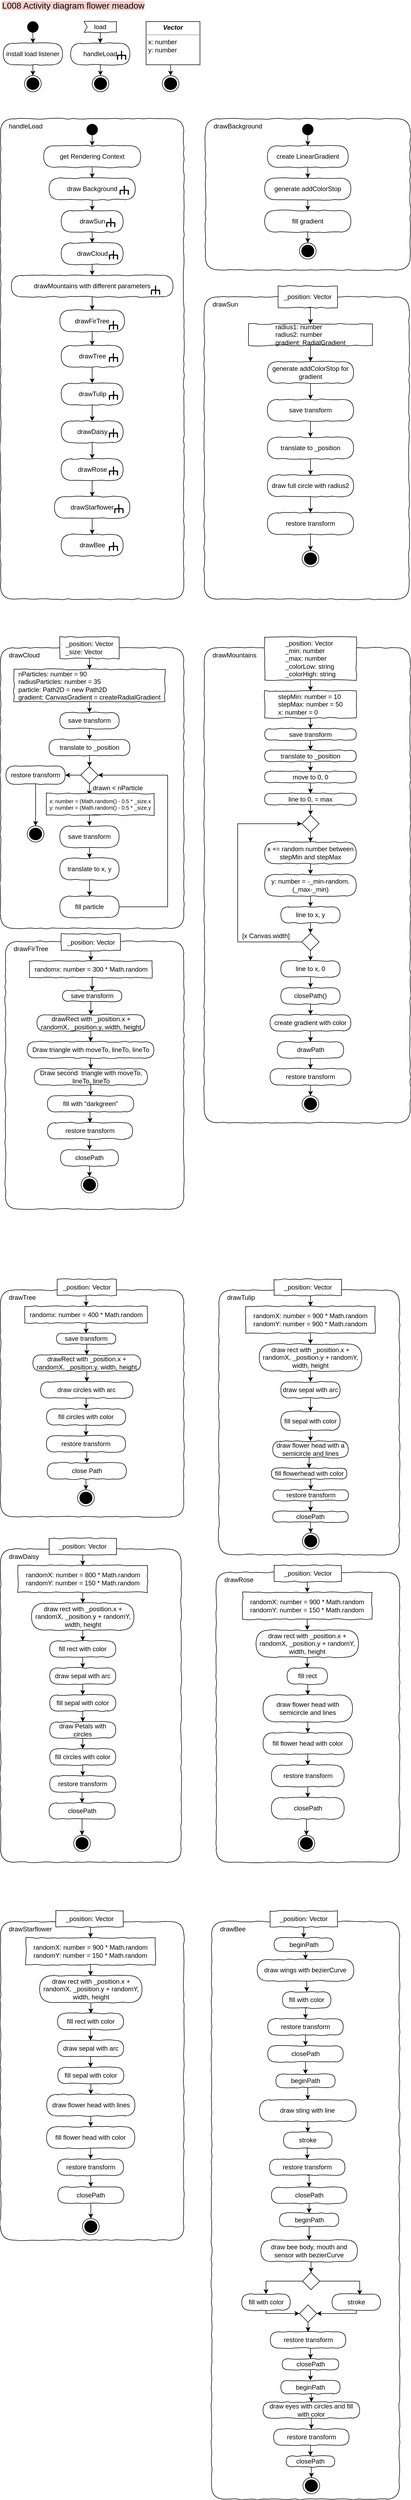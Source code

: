 <mxfile version="14.5.1" type="device"><diagram id="qzkEByKWszruNEcAP5Qa" name="Seite-1"><mxGraphModel dx="2076" dy="1214" grid="1" gridSize="10" guides="1" tooltips="1" connect="1" arrows="1" fold="1" page="1" pageScale="1" pageWidth="827" pageHeight="1169" math="0" shadow="0"><root><mxCell id="0"/><mxCell id="1" parent="0"/><mxCell id="liuAkzyBpcH67rXOLpPJ-1" value="&lt;font style=&quot;font-size: 16px ; background-color: rgb(248 , 206 , 204)&quot;&gt;L008 Activity diagram flower meadow&lt;/font&gt;" style="text;html=1;strokeColor=none;fillColor=none;align=center;verticalAlign=middle;whiteSpace=wrap;rounded=0;" vertex="1" parent="1"><mxGeometry x="40" y="10" width="270" height="20" as="geometry"/></mxCell><mxCell id="liuAkzyBpcH67rXOLpPJ-6" style="edgeStyle=orthogonalEdgeStyle;rounded=0;orthogonalLoop=1;jettySize=auto;html=1;exitX=0.5;exitY=1;exitDx=0;exitDy=0;entryX=0.5;entryY=0;entryDx=0;entryDy=0;" edge="1" parent="1" source="liuAkzyBpcH67rXOLpPJ-2" target="liuAkzyBpcH67rXOLpPJ-3"><mxGeometry relative="1" as="geometry"/></mxCell><mxCell id="liuAkzyBpcH67rXOLpPJ-2" value="" style="ellipse;whiteSpace=wrap;html=1;rounded=0;shadow=0;comic=0;labelBackgroundColor=none;strokeColor=#000000;strokeWidth=1;fillColor=#000000;fontFamily=Verdana;fontSize=12;fontColor=#000000;align=center;comic=1" vertex="1" parent="1"><mxGeometry x="90" y="50" width="20" height="20" as="geometry"/></mxCell><mxCell id="liuAkzyBpcH67rXOLpPJ-7" style="edgeStyle=orthogonalEdgeStyle;rounded=0;orthogonalLoop=1;jettySize=auto;html=1;exitX=0.5;exitY=1;exitDx=0;exitDy=0;entryX=0.5;entryY=0;entryDx=0;entryDy=0;" edge="1" parent="1" source="liuAkzyBpcH67rXOLpPJ-3" target="liuAkzyBpcH67rXOLpPJ-4"><mxGeometry relative="1" as="geometry"/></mxCell><mxCell id="liuAkzyBpcH67rXOLpPJ-3" value="install load listener" style="rounded=1;whiteSpace=wrap;html=1;absoluteArcSize=1;arcSize=50;strokeWidth=1;shadow=0;comic=1;" vertex="1" parent="1"><mxGeometry x="45" y="90" width="110" height="40" as="geometry"/></mxCell><mxCell id="liuAkzyBpcH67rXOLpPJ-4" value="" style="ellipse;html=1;shape=endState;fillColor=#000000;strokeColor=#000000;comic=1" vertex="1" parent="1"><mxGeometry x="84.5" y="150" width="31" height="30" as="geometry"/></mxCell><mxCell id="liuAkzyBpcH67rXOLpPJ-11" style="edgeStyle=orthogonalEdgeStyle;rounded=0;orthogonalLoop=1;jettySize=auto;html=1;exitX=0.5;exitY=1;exitDx=0;exitDy=0;exitPerimeter=0;entryX=0.5;entryY=0;entryDx=0;entryDy=0;" edge="1" parent="1" source="liuAkzyBpcH67rXOLpPJ-8" target="liuAkzyBpcH67rXOLpPJ-9"><mxGeometry relative="1" as="geometry"/></mxCell><mxCell id="liuAkzyBpcH67rXOLpPJ-8" value="load" style="shape=mxgraph.sysml.accEvent;flipH=0;whiteSpace=wrap;align=center;shadow=0;strokeWidth=1;comic=1" vertex="1" parent="1"><mxGeometry x="195" y="50" width="60" height="20" as="geometry"/></mxCell><mxCell id="liuAkzyBpcH67rXOLpPJ-13" style="edgeStyle=orthogonalEdgeStyle;rounded=0;orthogonalLoop=1;jettySize=auto;html=1;exitX=0.5;exitY=1;exitDx=0;exitDy=0;entryX=0.5;entryY=0;entryDx=0;entryDy=0;" edge="1" parent="1" source="liuAkzyBpcH67rXOLpPJ-9" target="liuAkzyBpcH67rXOLpPJ-10"><mxGeometry relative="1" as="geometry"/></mxCell><mxCell id="liuAkzyBpcH67rXOLpPJ-9" value="handleLoad" style="rounded=1;whiteSpace=wrap;html=1;absoluteArcSize=1;arcSize=50;strokeWidth=1;shadow=0;comic=1;" vertex="1" parent="1"><mxGeometry x="170" y="90" width="110" height="40" as="geometry"/></mxCell><mxCell id="liuAkzyBpcH67rXOLpPJ-10" value="" style="ellipse;html=1;shape=endState;fillColor=#000000;strokeColor=#000000;comic=1" vertex="1" parent="1"><mxGeometry x="210" y="150" width="31" height="30" as="geometry"/></mxCell><mxCell id="liuAkzyBpcH67rXOLpPJ-14" value="" style="group;rotation=90;" vertex="1" connectable="0" parent="1"><mxGeometry x="255" y="100" width="20" height="20" as="geometry"/></mxCell><mxCell id="liuAkzyBpcH67rXOLpPJ-15" value="" style="strokeWidth=2;html=1;shape=mxgraph.flowchart.annotation_2;align=left;rounded=1;comic=1;rotation=90;" vertex="1" parent="liuAkzyBpcH67rXOLpPJ-14"><mxGeometry x="2" y="5" width="15" height="15" as="geometry"/></mxCell><mxCell id="liuAkzyBpcH67rXOLpPJ-16" value="" style="endArrow=none;html=1;entryX=0.508;entryY=0.487;entryPerimeter=0;exitX=1;exitY=0.5;exitPerimeter=0;strokeWidth=2;" edge="1" parent="liuAkzyBpcH67rXOLpPJ-14" source="liuAkzyBpcH67rXOLpPJ-15" target="liuAkzyBpcH67rXOLpPJ-15"><mxGeometry width="50" height="50" relative="1" as="geometry"><mxPoint x="-46.667" as="sourcePoint"/><mxPoint x="-13.333" y="50" as="targetPoint"/></mxGeometry></mxCell><mxCell id="liuAkzyBpcH67rXOLpPJ-20" style="edgeStyle=orthogonalEdgeStyle;rounded=0;orthogonalLoop=1;jettySize=auto;html=1;exitX=0.5;exitY=1;exitDx=0;exitDy=0;entryX=0.5;entryY=0;entryDx=0;entryDy=0;" edge="1" parent="1" source="liuAkzyBpcH67rXOLpPJ-18" target="liuAkzyBpcH67rXOLpPJ-19"><mxGeometry relative="1" as="geometry"/></mxCell><mxCell id="liuAkzyBpcH67rXOLpPJ-18" value="&lt;p style=&quot;margin: 0px ; margin-top: 4px ; text-align: center&quot;&gt;&lt;i&gt;&lt;b&gt;Vector&lt;/b&gt;&lt;/i&gt;&lt;br&gt;&lt;/p&gt;&lt;hr size=&quot;1&quot;&gt;&lt;p style=&quot;margin: 0px ; margin-left: 4px&quot;&gt;x: number&lt;br&gt;y: number&lt;/p&gt;" style="verticalAlign=top;align=left;overflow=fill;fontSize=12;fontFamily=Helvetica;html=1;" vertex="1" parent="1"><mxGeometry x="310" y="50" width="100" height="80" as="geometry"/></mxCell><mxCell id="liuAkzyBpcH67rXOLpPJ-19" value="" style="ellipse;html=1;shape=endState;fillColor=#000000;strokeColor=#000000;comic=1" vertex="1" parent="1"><mxGeometry x="340" y="150" width="31" height="30" as="geometry"/></mxCell><mxCell id="liuAkzyBpcH67rXOLpPJ-21" value="&lt;div style=&quot;text-align: left&quot;&gt;&lt;span&gt;&amp;nbsp; &amp;nbsp; handleLoad&lt;/span&gt;&lt;/div&gt;" style="rounded=1;whiteSpace=wrap;html=1;shadow=0;glass=0;comic=1;strokeColor=#000000;labelPosition=center;verticalLabelPosition=middle;align=left;verticalAlign=top;absoluteArcSize=1;arcSize=50;" vertex="1" parent="1"><mxGeometry x="40" y="230" width="340" height="890" as="geometry"/></mxCell><mxCell id="liuAkzyBpcH67rXOLpPJ-25" style="edgeStyle=orthogonalEdgeStyle;rounded=0;orthogonalLoop=1;jettySize=auto;html=1;exitX=0.5;exitY=1;exitDx=0;exitDy=0;entryX=0.5;entryY=0;entryDx=0;entryDy=0;" edge="1" parent="1" source="liuAkzyBpcH67rXOLpPJ-22" target="liuAkzyBpcH67rXOLpPJ-23"><mxGeometry relative="1" as="geometry"/></mxCell><mxCell id="liuAkzyBpcH67rXOLpPJ-22" value="" style="ellipse;whiteSpace=wrap;html=1;rounded=0;shadow=0;comic=0;labelBackgroundColor=none;strokeColor=#000000;strokeWidth=1;fillColor=#000000;fontFamily=Verdana;fontSize=12;fontColor=#000000;align=center;comic=1" vertex="1" parent="1"><mxGeometry x="200" y="240" width="20" height="20" as="geometry"/></mxCell><mxCell id="liuAkzyBpcH67rXOLpPJ-37" style="edgeStyle=orthogonalEdgeStyle;rounded=0;orthogonalLoop=1;jettySize=auto;html=1;exitX=0.5;exitY=1;exitDx=0;exitDy=0;entryX=0.5;entryY=0;entryDx=0;entryDy=0;" edge="1" parent="1" source="liuAkzyBpcH67rXOLpPJ-23" target="liuAkzyBpcH67rXOLpPJ-26"><mxGeometry relative="1" as="geometry"/></mxCell><mxCell id="liuAkzyBpcH67rXOLpPJ-23" value="get Rendering Context" style="rounded=1;whiteSpace=wrap;html=1;absoluteArcSize=1;arcSize=50;strokeWidth=1;shadow=0;comic=1;" vertex="1" parent="1"><mxGeometry x="120" y="280" width="180" height="40" as="geometry"/></mxCell><mxCell id="liuAkzyBpcH67rXOLpPJ-38" style="edgeStyle=orthogonalEdgeStyle;rounded=0;orthogonalLoop=1;jettySize=auto;html=1;exitX=0.5;exitY=1;exitDx=0;exitDy=0;entryX=0.5;entryY=0;entryDx=0;entryDy=0;" edge="1" parent="1" source="liuAkzyBpcH67rXOLpPJ-26" target="liuAkzyBpcH67rXOLpPJ-31"><mxGeometry relative="1" as="geometry"/></mxCell><mxCell id="liuAkzyBpcH67rXOLpPJ-26" value="draw Background" style="rounded=1;whiteSpace=wrap;html=1;absoluteArcSize=1;arcSize=50;strokeWidth=1;shadow=0;comic=1;" vertex="1" parent="1"><mxGeometry x="130" y="340" width="160" height="40" as="geometry"/></mxCell><mxCell id="liuAkzyBpcH67rXOLpPJ-45" style="edgeStyle=orthogonalEdgeStyle;rounded=0;orthogonalLoop=1;jettySize=auto;html=1;exitX=0.5;exitY=1;exitDx=0;exitDy=0;entryX=0.5;entryY=0;entryDx=0;entryDy=0;" edge="1" parent="1" source="liuAkzyBpcH67rXOLpPJ-27" target="liuAkzyBpcH67rXOLpPJ-35"><mxGeometry relative="1" as="geometry"/></mxCell><mxCell id="liuAkzyBpcH67rXOLpPJ-27" value="drawDaisy" style="rounded=1;whiteSpace=wrap;html=1;absoluteArcSize=1;arcSize=50;strokeWidth=1;shadow=0;comic=1;" vertex="1" parent="1"><mxGeometry x="152.5" y="790" width="115" height="40" as="geometry"/></mxCell><mxCell id="liuAkzyBpcH67rXOLpPJ-42" style="edgeStyle=orthogonalEdgeStyle;rounded=0;orthogonalLoop=1;jettySize=auto;html=1;exitX=0.5;exitY=1;exitDx=0;exitDy=0;entryX=0.5;entryY=0;entryDx=0;entryDy=0;" edge="1" parent="1" source="liuAkzyBpcH67rXOLpPJ-28" target="liuAkzyBpcH67rXOLpPJ-32"><mxGeometry relative="1" as="geometry"/></mxCell><mxCell id="liuAkzyBpcH67rXOLpPJ-28" value="drawFirTree" style="rounded=1;whiteSpace=wrap;html=1;absoluteArcSize=1;arcSize=50;strokeWidth=1;shadow=0;comic=1;" vertex="1" parent="1"><mxGeometry x="150" y="584.5" width="120" height="40" as="geometry"/></mxCell><mxCell id="liuAkzyBpcH67rXOLpPJ-44" style="edgeStyle=orthogonalEdgeStyle;rounded=0;orthogonalLoop=1;jettySize=auto;html=1;exitX=0.5;exitY=1;exitDx=0;exitDy=0;entryX=0.5;entryY=0;entryDx=0;entryDy=0;" edge="1" parent="1" source="liuAkzyBpcH67rXOLpPJ-29" target="liuAkzyBpcH67rXOLpPJ-27"><mxGeometry relative="1" as="geometry"/></mxCell><mxCell id="liuAkzyBpcH67rXOLpPJ-29" value="drawTulip" style="rounded=1;whiteSpace=wrap;html=1;absoluteArcSize=1;arcSize=50;strokeWidth=1;shadow=0;comic=1;" vertex="1" parent="1"><mxGeometry x="152.5" y="720" width="115" height="40" as="geometry"/></mxCell><mxCell id="liuAkzyBpcH67rXOLpPJ-40" style="edgeStyle=orthogonalEdgeStyle;rounded=0;orthogonalLoop=1;jettySize=auto;html=1;exitX=0.5;exitY=1;exitDx=0;exitDy=0;entryX=0.5;entryY=0;entryDx=0;entryDy=0;" edge="1" parent="1" source="liuAkzyBpcH67rXOLpPJ-30" target="liuAkzyBpcH67rXOLpPJ-33"><mxGeometry relative="1" as="geometry"/></mxCell><mxCell id="liuAkzyBpcH67rXOLpPJ-30" value="drawCloud" style="rounded=1;whiteSpace=wrap;html=1;absoluteArcSize=1;arcSize=50;strokeWidth=1;shadow=0;comic=1;" vertex="1" parent="1"><mxGeometry x="152.5" y="460" width="115" height="40" as="geometry"/></mxCell><mxCell id="liuAkzyBpcH67rXOLpPJ-39" style="edgeStyle=orthogonalEdgeStyle;rounded=0;orthogonalLoop=1;jettySize=auto;html=1;exitX=0.5;exitY=1;exitDx=0;exitDy=0;entryX=0.5;entryY=0;entryDx=0;entryDy=0;" edge="1" parent="1" source="liuAkzyBpcH67rXOLpPJ-31" target="liuAkzyBpcH67rXOLpPJ-30"><mxGeometry relative="1" as="geometry"/></mxCell><mxCell id="liuAkzyBpcH67rXOLpPJ-31" value="drawSun" style="rounded=1;whiteSpace=wrap;html=1;absoluteArcSize=1;arcSize=50;strokeWidth=1;shadow=0;comic=1;" vertex="1" parent="1"><mxGeometry x="152.5" y="400" width="115" height="40" as="geometry"/></mxCell><mxCell id="liuAkzyBpcH67rXOLpPJ-43" style="edgeStyle=orthogonalEdgeStyle;rounded=0;orthogonalLoop=1;jettySize=auto;html=1;exitX=0.5;exitY=1;exitDx=0;exitDy=0;entryX=0.5;entryY=0;entryDx=0;entryDy=0;" edge="1" parent="1" source="liuAkzyBpcH67rXOLpPJ-32" target="liuAkzyBpcH67rXOLpPJ-29"><mxGeometry relative="1" as="geometry"/></mxCell><mxCell id="liuAkzyBpcH67rXOLpPJ-32" value="drawTree" style="rounded=1;whiteSpace=wrap;html=1;absoluteArcSize=1;arcSize=50;strokeWidth=1;shadow=0;comic=1;" vertex="1" parent="1"><mxGeometry x="152.5" y="650" width="115" height="40" as="geometry"/></mxCell><mxCell id="liuAkzyBpcH67rXOLpPJ-41" style="edgeStyle=orthogonalEdgeStyle;rounded=0;orthogonalLoop=1;jettySize=auto;html=1;exitX=0.5;exitY=1;exitDx=0;exitDy=0;entryX=0.5;entryY=0;entryDx=0;entryDy=0;" edge="1" parent="1" source="liuAkzyBpcH67rXOLpPJ-33" target="liuAkzyBpcH67rXOLpPJ-28"><mxGeometry relative="1" as="geometry"/></mxCell><mxCell id="liuAkzyBpcH67rXOLpPJ-33" value="drawMountains with different parameters" style="rounded=1;whiteSpace=wrap;html=1;absoluteArcSize=1;arcSize=50;strokeWidth=1;shadow=0;comic=1;" vertex="1" parent="1"><mxGeometry x="60" y="520" width="300" height="40" as="geometry"/></mxCell><mxCell id="liuAkzyBpcH67rXOLpPJ-47" style="edgeStyle=orthogonalEdgeStyle;rounded=0;orthogonalLoop=1;jettySize=auto;html=1;exitX=0.5;exitY=1;exitDx=0;exitDy=0;entryX=0.5;entryY=0;entryDx=0;entryDy=0;" edge="1" parent="1" source="liuAkzyBpcH67rXOLpPJ-34" target="liuAkzyBpcH67rXOLpPJ-36"><mxGeometry relative="1" as="geometry"/></mxCell><mxCell id="liuAkzyBpcH67rXOLpPJ-34" value="drawStarflower" style="rounded=1;whiteSpace=wrap;html=1;absoluteArcSize=1;arcSize=50;strokeWidth=1;shadow=0;comic=1;" vertex="1" parent="1"><mxGeometry x="140" y="930" width="140" height="40" as="geometry"/></mxCell><mxCell id="liuAkzyBpcH67rXOLpPJ-46" style="edgeStyle=orthogonalEdgeStyle;rounded=0;orthogonalLoop=1;jettySize=auto;html=1;exitX=0.5;exitY=1;exitDx=0;exitDy=0;entryX=0.5;entryY=0;entryDx=0;entryDy=0;" edge="1" parent="1" source="liuAkzyBpcH67rXOLpPJ-35" target="liuAkzyBpcH67rXOLpPJ-34"><mxGeometry relative="1" as="geometry"/></mxCell><mxCell id="liuAkzyBpcH67rXOLpPJ-35" value="drawRose" style="rounded=1;whiteSpace=wrap;html=1;absoluteArcSize=1;arcSize=50;strokeWidth=1;shadow=0;comic=1;" vertex="1" parent="1"><mxGeometry x="152.5" y="860" width="115" height="40" as="geometry"/></mxCell><mxCell id="liuAkzyBpcH67rXOLpPJ-36" value="drawBee" style="rounded=1;whiteSpace=wrap;html=1;absoluteArcSize=1;arcSize=50;strokeWidth=1;shadow=0;comic=1;" vertex="1" parent="1"><mxGeometry x="152.5" y="1000" width="115" height="40" as="geometry"/></mxCell><mxCell id="liuAkzyBpcH67rXOLpPJ-48" value="&lt;div style=&quot;text-align: left&quot;&gt;&lt;span&gt;&amp;nbsp; &amp;nbsp; drawBackground&lt;/span&gt;&lt;/div&gt;" style="rounded=1;whiteSpace=wrap;html=1;shadow=0;glass=0;comic=1;strokeColor=#000000;labelPosition=center;verticalLabelPosition=middle;align=left;verticalAlign=top;absoluteArcSize=1;arcSize=50;" vertex="1" parent="1"><mxGeometry x="420" y="230" width="380" height="280" as="geometry"/></mxCell><mxCell id="liuAkzyBpcH67rXOLpPJ-49" value="" style="group;rotation=90;" vertex="1" connectable="0" parent="1"><mxGeometry x="260" y="350" width="20" height="20" as="geometry"/></mxCell><mxCell id="liuAkzyBpcH67rXOLpPJ-50" value="" style="strokeWidth=2;html=1;shape=mxgraph.flowchart.annotation_2;align=left;rounded=1;comic=1;rotation=90;" vertex="1" parent="liuAkzyBpcH67rXOLpPJ-49"><mxGeometry x="2" y="5" width="15" height="15" as="geometry"/></mxCell><mxCell id="liuAkzyBpcH67rXOLpPJ-51" value="" style="endArrow=none;html=1;entryX=0.508;entryY=0.487;entryPerimeter=0;exitX=1;exitY=0.5;exitPerimeter=0;strokeWidth=2;" edge="1" parent="liuAkzyBpcH67rXOLpPJ-49" source="liuAkzyBpcH67rXOLpPJ-50" target="liuAkzyBpcH67rXOLpPJ-50"><mxGeometry width="50" height="50" relative="1" as="geometry"><mxPoint x="-46.667" as="sourcePoint"/><mxPoint x="-13.333" y="50" as="targetPoint"/></mxGeometry></mxCell><mxCell id="liuAkzyBpcH67rXOLpPJ-52" value="" style="group;rotation=90;" vertex="1" connectable="0" parent="1"><mxGeometry x="235" y="410" width="20" height="20" as="geometry"/></mxCell><mxCell id="liuAkzyBpcH67rXOLpPJ-53" value="" style="strokeWidth=2;html=1;shape=mxgraph.flowchart.annotation_2;align=left;rounded=1;comic=1;rotation=90;" vertex="1" parent="liuAkzyBpcH67rXOLpPJ-52"><mxGeometry x="2" y="5" width="15" height="15" as="geometry"/></mxCell><mxCell id="liuAkzyBpcH67rXOLpPJ-54" value="" style="endArrow=none;html=1;entryX=0.508;entryY=0.487;entryPerimeter=0;exitX=1;exitY=0.5;exitPerimeter=0;strokeWidth=2;" edge="1" parent="liuAkzyBpcH67rXOLpPJ-52" source="liuAkzyBpcH67rXOLpPJ-53" target="liuAkzyBpcH67rXOLpPJ-53"><mxGeometry width="50" height="50" relative="1" as="geometry"><mxPoint x="-46.667" as="sourcePoint"/><mxPoint x="-13.333" y="50" as="targetPoint"/></mxGeometry></mxCell><mxCell id="liuAkzyBpcH67rXOLpPJ-57" value="" style="group;rotation=90;" vertex="1" connectable="0" parent="1"><mxGeometry x="240" y="470" width="20" height="20" as="geometry"/></mxCell><mxCell id="liuAkzyBpcH67rXOLpPJ-58" value="" style="strokeWidth=2;html=1;shape=mxgraph.flowchart.annotation_2;align=left;rounded=1;comic=1;rotation=90;" vertex="1" parent="liuAkzyBpcH67rXOLpPJ-57"><mxGeometry x="2" y="5" width="15" height="15" as="geometry"/></mxCell><mxCell id="liuAkzyBpcH67rXOLpPJ-59" value="" style="endArrow=none;html=1;entryX=0.508;entryY=0.487;entryPerimeter=0;exitX=1;exitY=0.5;exitPerimeter=0;strokeWidth=2;" edge="1" parent="liuAkzyBpcH67rXOLpPJ-57" source="liuAkzyBpcH67rXOLpPJ-58" target="liuAkzyBpcH67rXOLpPJ-58"><mxGeometry width="50" height="50" relative="1" as="geometry"><mxPoint x="-46.667" as="sourcePoint"/><mxPoint x="-13.333" y="50" as="targetPoint"/></mxGeometry></mxCell><mxCell id="liuAkzyBpcH67rXOLpPJ-61" value="" style="strokeWidth=2;html=1;shape=mxgraph.flowchart.annotation_2;align=left;rounded=1;comic=1;rotation=90;" vertex="1" parent="1"><mxGeometry x="320" y="540" width="15" height="15" as="geometry"/></mxCell><mxCell id="liuAkzyBpcH67rXOLpPJ-62" value="" style="endArrow=none;html=1;entryX=0.508;entryY=0.487;entryPerimeter=0;exitX=1;exitY=0.5;exitPerimeter=0;strokeWidth=2;" edge="1" parent="1" source="liuAkzyBpcH67rXOLpPJ-61" target="liuAkzyBpcH67rXOLpPJ-61"><mxGeometry width="50" height="50" relative="1" as="geometry"><mxPoint x="163.333" y="540" as="sourcePoint"/><mxPoint x="196.667" y="590" as="targetPoint"/></mxGeometry></mxCell><mxCell id="liuAkzyBpcH67rXOLpPJ-63" value="" style="group;rotation=90;" vertex="1" connectable="0" parent="1"><mxGeometry x="240" y="600" width="20" height="20" as="geometry"/></mxCell><mxCell id="liuAkzyBpcH67rXOLpPJ-64" value="" style="strokeWidth=2;html=1;shape=mxgraph.flowchart.annotation_2;align=left;rounded=1;comic=1;rotation=90;" vertex="1" parent="liuAkzyBpcH67rXOLpPJ-63"><mxGeometry x="2" y="5" width="15" height="15" as="geometry"/></mxCell><mxCell id="liuAkzyBpcH67rXOLpPJ-65" value="" style="endArrow=none;html=1;entryX=0.508;entryY=0.487;entryPerimeter=0;exitX=1;exitY=0.5;exitPerimeter=0;strokeWidth=2;" edge="1" parent="liuAkzyBpcH67rXOLpPJ-63" source="liuAkzyBpcH67rXOLpPJ-64" target="liuAkzyBpcH67rXOLpPJ-64"><mxGeometry width="50" height="50" relative="1" as="geometry"><mxPoint x="-46.667" as="sourcePoint"/><mxPoint x="-13.333" y="50" as="targetPoint"/></mxGeometry></mxCell><mxCell id="liuAkzyBpcH67rXOLpPJ-66" value="" style="group;rotation=90;" vertex="1" connectable="0" parent="1"><mxGeometry x="240" y="660" width="20" height="20" as="geometry"/></mxCell><mxCell id="liuAkzyBpcH67rXOLpPJ-67" value="" style="strokeWidth=2;html=1;shape=mxgraph.flowchart.annotation_2;align=left;rounded=1;comic=1;rotation=90;" vertex="1" parent="liuAkzyBpcH67rXOLpPJ-66"><mxGeometry x="2" y="5" width="15" height="15" as="geometry"/></mxCell><mxCell id="liuAkzyBpcH67rXOLpPJ-68" value="" style="endArrow=none;html=1;entryX=0.508;entryY=0.487;entryPerimeter=0;exitX=1;exitY=0.5;exitPerimeter=0;strokeWidth=2;" edge="1" parent="liuAkzyBpcH67rXOLpPJ-66" source="liuAkzyBpcH67rXOLpPJ-67" target="liuAkzyBpcH67rXOLpPJ-67"><mxGeometry width="50" height="50" relative="1" as="geometry"><mxPoint x="-46.667" as="sourcePoint"/><mxPoint x="-13.333" y="50" as="targetPoint"/></mxGeometry></mxCell><mxCell id="liuAkzyBpcH67rXOLpPJ-69" value="" style="group;rotation=90;" vertex="1" connectable="0" parent="1"><mxGeometry x="240" y="730" width="20" height="20" as="geometry"/></mxCell><mxCell id="liuAkzyBpcH67rXOLpPJ-70" value="" style="strokeWidth=2;html=1;shape=mxgraph.flowchart.annotation_2;align=left;rounded=1;comic=1;rotation=90;" vertex="1" parent="liuAkzyBpcH67rXOLpPJ-69"><mxGeometry x="2" y="5" width="15" height="15" as="geometry"/></mxCell><mxCell id="liuAkzyBpcH67rXOLpPJ-71" value="" style="endArrow=none;html=1;entryX=0.508;entryY=0.487;entryPerimeter=0;exitX=1;exitY=0.5;exitPerimeter=0;strokeWidth=2;" edge="1" parent="liuAkzyBpcH67rXOLpPJ-69" source="liuAkzyBpcH67rXOLpPJ-70" target="liuAkzyBpcH67rXOLpPJ-70"><mxGeometry width="50" height="50" relative="1" as="geometry"><mxPoint x="-46.667" as="sourcePoint"/><mxPoint x="-13.333" y="50" as="targetPoint"/></mxGeometry></mxCell><mxCell id="liuAkzyBpcH67rXOLpPJ-72" value="" style="group;rotation=90;" vertex="1" connectable="0" parent="1"><mxGeometry x="240" y="870" width="20" height="20" as="geometry"/></mxCell><mxCell id="liuAkzyBpcH67rXOLpPJ-73" value="" style="strokeWidth=2;html=1;shape=mxgraph.flowchart.annotation_2;align=left;rounded=1;comic=1;rotation=90;" vertex="1" parent="liuAkzyBpcH67rXOLpPJ-72"><mxGeometry x="2" y="5" width="15" height="15" as="geometry"/></mxCell><mxCell id="liuAkzyBpcH67rXOLpPJ-74" value="" style="endArrow=none;html=1;entryX=0.508;entryY=0.487;entryPerimeter=0;exitX=1;exitY=0.5;exitPerimeter=0;strokeWidth=2;" edge="1" parent="liuAkzyBpcH67rXOLpPJ-72" source="liuAkzyBpcH67rXOLpPJ-73" target="liuAkzyBpcH67rXOLpPJ-73"><mxGeometry width="50" height="50" relative="1" as="geometry"><mxPoint x="-46.667" as="sourcePoint"/><mxPoint x="-13.333" y="50" as="targetPoint"/></mxGeometry></mxCell><mxCell id="liuAkzyBpcH67rXOLpPJ-75" value="" style="group;rotation=90;" vertex="1" connectable="0" parent="1"><mxGeometry x="240" y="800" width="20" height="20" as="geometry"/></mxCell><mxCell id="liuAkzyBpcH67rXOLpPJ-76" value="" style="strokeWidth=2;html=1;shape=mxgraph.flowchart.annotation_2;align=left;rounded=1;comic=1;rotation=90;" vertex="1" parent="liuAkzyBpcH67rXOLpPJ-75"><mxGeometry x="2" y="5" width="15" height="15" as="geometry"/></mxCell><mxCell id="liuAkzyBpcH67rXOLpPJ-77" value="" style="endArrow=none;html=1;entryX=0.508;entryY=0.487;entryPerimeter=0;exitX=1;exitY=0.5;exitPerimeter=0;strokeWidth=2;" edge="1" parent="liuAkzyBpcH67rXOLpPJ-75" source="liuAkzyBpcH67rXOLpPJ-76" target="liuAkzyBpcH67rXOLpPJ-76"><mxGeometry width="50" height="50" relative="1" as="geometry"><mxPoint x="-46.667" as="sourcePoint"/><mxPoint x="-13.333" y="50" as="targetPoint"/></mxGeometry></mxCell><mxCell id="liuAkzyBpcH67rXOLpPJ-78" value="" style="group;rotation=90;" vertex="1" connectable="0" parent="1"><mxGeometry x="250" y="940" width="20" height="20" as="geometry"/></mxCell><mxCell id="liuAkzyBpcH67rXOLpPJ-79" value="" style="strokeWidth=2;html=1;shape=mxgraph.flowchart.annotation_2;align=left;rounded=1;comic=1;rotation=90;" vertex="1" parent="liuAkzyBpcH67rXOLpPJ-78"><mxGeometry x="2" y="5" width="15" height="15" as="geometry"/></mxCell><mxCell id="liuAkzyBpcH67rXOLpPJ-80" value="" style="endArrow=none;html=1;entryX=0.508;entryY=0.487;entryPerimeter=0;exitX=1;exitY=0.5;exitPerimeter=0;strokeWidth=2;" edge="1" parent="liuAkzyBpcH67rXOLpPJ-78" source="liuAkzyBpcH67rXOLpPJ-79" target="liuAkzyBpcH67rXOLpPJ-79"><mxGeometry width="50" height="50" relative="1" as="geometry"><mxPoint x="-46.667" as="sourcePoint"/><mxPoint x="-13.333" y="50" as="targetPoint"/></mxGeometry></mxCell><mxCell id="liuAkzyBpcH67rXOLpPJ-82" value="" style="group;rotation=90;" vertex="1" connectable="0" parent="1"><mxGeometry x="240" y="1010" width="20" height="20" as="geometry"/></mxCell><mxCell id="liuAkzyBpcH67rXOLpPJ-83" value="" style="strokeWidth=2;html=1;shape=mxgraph.flowchart.annotation_2;align=left;rounded=1;comic=1;rotation=90;" vertex="1" parent="liuAkzyBpcH67rXOLpPJ-82"><mxGeometry x="2" y="5" width="15" height="15" as="geometry"/></mxCell><mxCell id="liuAkzyBpcH67rXOLpPJ-84" value="" style="endArrow=none;html=1;entryX=0.508;entryY=0.487;entryPerimeter=0;exitX=1;exitY=0.5;exitPerimeter=0;strokeWidth=2;" edge="1" parent="liuAkzyBpcH67rXOLpPJ-82" source="liuAkzyBpcH67rXOLpPJ-83" target="liuAkzyBpcH67rXOLpPJ-83"><mxGeometry width="50" height="50" relative="1" as="geometry"><mxPoint x="-46.667" as="sourcePoint"/><mxPoint x="-13.333" y="50" as="targetPoint"/></mxGeometry></mxCell><mxCell id="liuAkzyBpcH67rXOLpPJ-90" style="edgeStyle=orthogonalEdgeStyle;rounded=0;orthogonalLoop=1;jettySize=auto;html=1;exitX=0.5;exitY=1;exitDx=0;exitDy=0;entryX=0.5;entryY=0;entryDx=0;entryDy=0;" edge="1" parent="1" source="liuAkzyBpcH67rXOLpPJ-85" target="liuAkzyBpcH67rXOLpPJ-86"><mxGeometry relative="1" as="geometry"/></mxCell><mxCell id="liuAkzyBpcH67rXOLpPJ-85" value="" style="ellipse;whiteSpace=wrap;html=1;rounded=0;shadow=0;comic=0;labelBackgroundColor=none;strokeColor=#000000;strokeWidth=1;fillColor=#000000;fontFamily=Verdana;fontSize=12;fontColor=#000000;align=center;comic=1" vertex="1" parent="1"><mxGeometry x="600" y="240" width="20" height="20" as="geometry"/></mxCell><mxCell id="liuAkzyBpcH67rXOLpPJ-91" style="edgeStyle=orthogonalEdgeStyle;rounded=0;orthogonalLoop=1;jettySize=auto;html=1;exitX=0.5;exitY=1;exitDx=0;exitDy=0;entryX=0.5;entryY=0;entryDx=0;entryDy=0;" edge="1" parent="1" source="liuAkzyBpcH67rXOLpPJ-86" target="liuAkzyBpcH67rXOLpPJ-87"><mxGeometry relative="1" as="geometry"/></mxCell><mxCell id="liuAkzyBpcH67rXOLpPJ-86" value="create LinearGradient" style="rounded=1;whiteSpace=wrap;html=1;absoluteArcSize=1;arcSize=50;strokeWidth=1;shadow=0;comic=1;" vertex="1" parent="1"><mxGeometry x="535" y="280" width="150" height="40" as="geometry"/></mxCell><mxCell id="liuAkzyBpcH67rXOLpPJ-92" style="edgeStyle=orthogonalEdgeStyle;rounded=0;orthogonalLoop=1;jettySize=auto;html=1;exitX=0.5;exitY=1;exitDx=0;exitDy=0;entryX=0.5;entryY=0;entryDx=0;entryDy=0;" edge="1" parent="1" source="liuAkzyBpcH67rXOLpPJ-87" target="liuAkzyBpcH67rXOLpPJ-88"><mxGeometry relative="1" as="geometry"/></mxCell><mxCell id="liuAkzyBpcH67rXOLpPJ-87" value="generate addColorStop" style="rounded=1;whiteSpace=wrap;html=1;absoluteArcSize=1;arcSize=50;strokeWidth=1;shadow=0;comic=1;" vertex="1" parent="1"><mxGeometry x="530" y="340" width="160" height="40" as="geometry"/></mxCell><mxCell id="liuAkzyBpcH67rXOLpPJ-93" style="edgeStyle=orthogonalEdgeStyle;rounded=0;orthogonalLoop=1;jettySize=auto;html=1;exitX=0.5;exitY=1;exitDx=0;exitDy=0;entryX=0.5;entryY=0;entryDx=0;entryDy=0;" edge="1" parent="1" source="liuAkzyBpcH67rXOLpPJ-88" target="liuAkzyBpcH67rXOLpPJ-89"><mxGeometry relative="1" as="geometry"/></mxCell><mxCell id="liuAkzyBpcH67rXOLpPJ-88" value="fill gradient" style="rounded=1;whiteSpace=wrap;html=1;absoluteArcSize=1;arcSize=50;strokeWidth=1;shadow=0;comic=1;" vertex="1" parent="1"><mxGeometry x="530" y="400" width="160" height="40" as="geometry"/></mxCell><mxCell id="liuAkzyBpcH67rXOLpPJ-89" value="" style="ellipse;html=1;shape=endState;fillColor=#000000;strokeColor=#000000;comic=1" vertex="1" parent="1"><mxGeometry x="594.5" y="460" width="31" height="30" as="geometry"/></mxCell><mxCell id="liuAkzyBpcH67rXOLpPJ-94" value="&lt;div style=&quot;text-align: left&quot;&gt;&lt;span&gt;&amp;nbsp; &amp;nbsp; drawSun&lt;/span&gt;&lt;/div&gt;" style="rounded=1;whiteSpace=wrap;html=1;shadow=0;glass=0;comic=1;strokeColor=#000000;labelPosition=center;verticalLabelPosition=middle;align=left;verticalAlign=top;absoluteArcSize=1;arcSize=50;" vertex="1" parent="1"><mxGeometry x="418" y="560" width="380" height="560" as="geometry"/></mxCell><mxCell id="liuAkzyBpcH67rXOLpPJ-106" style="edgeStyle=orthogonalEdgeStyle;rounded=0;orthogonalLoop=1;jettySize=auto;html=1;exitX=0.5;exitY=1;exitDx=0;exitDy=0;entryX=0.5;entryY=0;entryDx=0;entryDy=0;" edge="1" parent="1" source="liuAkzyBpcH67rXOLpPJ-97" target="liuAkzyBpcH67rXOLpPJ-98"><mxGeometry relative="1" as="geometry"/></mxCell><mxCell id="liuAkzyBpcH67rXOLpPJ-97" value="&lt;div style=&quot;text-align: left&quot;&gt;_position: Vector&lt;/div&gt;" style="rounded=0;whiteSpace=wrap;html=1;comic=1;" vertex="1" parent="1"><mxGeometry x="555" y="540" width="110" height="40" as="geometry"/></mxCell><mxCell id="liuAkzyBpcH67rXOLpPJ-107" style="edgeStyle=orthogonalEdgeStyle;rounded=0;orthogonalLoop=1;jettySize=auto;html=1;exitX=0.5;exitY=1;exitDx=0;exitDy=0;" edge="1" parent="1" source="liuAkzyBpcH67rXOLpPJ-98" target="liuAkzyBpcH67rXOLpPJ-99"><mxGeometry relative="1" as="geometry"/></mxCell><mxCell id="liuAkzyBpcH67rXOLpPJ-98" value="&lt;div style=&quot;text-align: left&quot;&gt;radius1: number&lt;/div&gt;&lt;div style=&quot;text-align: left&quot;&gt;radius2: number&lt;/div&gt;&lt;div style=&quot;text-align: left&quot;&gt;gradient: RadialGradient&lt;/div&gt;" style="rounded=0;whiteSpace=wrap;html=1;comic=1;" vertex="1" parent="1"><mxGeometry x="500" y="610" width="230" height="40" as="geometry"/></mxCell><mxCell id="liuAkzyBpcH67rXOLpPJ-108" style="edgeStyle=orthogonalEdgeStyle;rounded=0;orthogonalLoop=1;jettySize=auto;html=1;exitX=0.5;exitY=1;exitDx=0;exitDy=0;entryX=0.5;entryY=0;entryDx=0;entryDy=0;" edge="1" parent="1" source="liuAkzyBpcH67rXOLpPJ-99" target="liuAkzyBpcH67rXOLpPJ-101"><mxGeometry relative="1" as="geometry"/></mxCell><mxCell id="liuAkzyBpcH67rXOLpPJ-99" value="generate addColorStop for gradient" style="rounded=1;whiteSpace=wrap;html=1;absoluteArcSize=1;arcSize=50;strokeWidth=1;shadow=0;comic=1;" vertex="1" parent="1"><mxGeometry x="535" y="680" width="160" height="40" as="geometry"/></mxCell><mxCell id="liuAkzyBpcH67rXOLpPJ-109" style="edgeStyle=orthogonalEdgeStyle;rounded=0;orthogonalLoop=1;jettySize=auto;html=1;exitX=0.5;exitY=1;exitDx=0;exitDy=0;entryX=0.5;entryY=0;entryDx=0;entryDy=0;" edge="1" parent="1" source="liuAkzyBpcH67rXOLpPJ-101" target="liuAkzyBpcH67rXOLpPJ-102"><mxGeometry relative="1" as="geometry"/></mxCell><mxCell id="liuAkzyBpcH67rXOLpPJ-101" value="save transform" style="rounded=1;whiteSpace=wrap;html=1;absoluteArcSize=1;arcSize=50;strokeWidth=1;shadow=0;comic=1;" vertex="1" parent="1"><mxGeometry x="535" y="750" width="160" height="40" as="geometry"/></mxCell><mxCell id="liuAkzyBpcH67rXOLpPJ-110" style="edgeStyle=orthogonalEdgeStyle;rounded=0;orthogonalLoop=1;jettySize=auto;html=1;exitX=0.5;exitY=1;exitDx=0;exitDy=0;entryX=0.5;entryY=0;entryDx=0;entryDy=0;" edge="1" parent="1" source="liuAkzyBpcH67rXOLpPJ-102" target="liuAkzyBpcH67rXOLpPJ-104"><mxGeometry relative="1" as="geometry"/></mxCell><mxCell id="liuAkzyBpcH67rXOLpPJ-102" value="translate to _position" style="rounded=1;whiteSpace=wrap;html=1;absoluteArcSize=1;arcSize=50;strokeWidth=1;shadow=0;comic=1;" vertex="1" parent="1"><mxGeometry x="535" y="820" width="160" height="40" as="geometry"/></mxCell><mxCell id="liuAkzyBpcH67rXOLpPJ-112" style="edgeStyle=orthogonalEdgeStyle;rounded=0;orthogonalLoop=1;jettySize=auto;html=1;exitX=0.5;exitY=1;exitDx=0;exitDy=0;entryX=0.5;entryY=0;entryDx=0;entryDy=0;" edge="1" parent="1" source="liuAkzyBpcH67rXOLpPJ-103" target="liuAkzyBpcH67rXOLpPJ-105"><mxGeometry relative="1" as="geometry"/></mxCell><mxCell id="liuAkzyBpcH67rXOLpPJ-103" value="restore transform" style="rounded=1;whiteSpace=wrap;html=1;absoluteArcSize=1;arcSize=50;strokeWidth=1;shadow=0;comic=1;" vertex="1" parent="1"><mxGeometry x="535" y="960" width="160" height="40" as="geometry"/></mxCell><mxCell id="liuAkzyBpcH67rXOLpPJ-111" style="edgeStyle=orthogonalEdgeStyle;rounded=0;orthogonalLoop=1;jettySize=auto;html=1;exitX=0.5;exitY=1;exitDx=0;exitDy=0;entryX=0.5;entryY=0;entryDx=0;entryDy=0;" edge="1" parent="1" source="liuAkzyBpcH67rXOLpPJ-104" target="liuAkzyBpcH67rXOLpPJ-103"><mxGeometry relative="1" as="geometry"/></mxCell><mxCell id="liuAkzyBpcH67rXOLpPJ-104" value="draw full circle with radius2" style="rounded=1;whiteSpace=wrap;html=1;absoluteArcSize=1;arcSize=50;strokeWidth=1;shadow=0;comic=1;" vertex="1" parent="1"><mxGeometry x="535" y="890" width="160" height="40" as="geometry"/></mxCell><mxCell id="liuAkzyBpcH67rXOLpPJ-105" value="" style="ellipse;html=1;shape=endState;fillColor=#000000;strokeColor=#000000;comic=1" vertex="1" parent="1"><mxGeometry x="599.5" y="1030" width="31" height="30" as="geometry"/></mxCell><mxCell id="liuAkzyBpcH67rXOLpPJ-113" value="&lt;div style=&quot;text-align: left&quot;&gt;&lt;span&gt;&amp;nbsp; &amp;nbsp; drawCloud&lt;/span&gt;&lt;/div&gt;" style="rounded=1;whiteSpace=wrap;html=1;shadow=0;glass=0;comic=1;strokeColor=#000000;labelPosition=center;verticalLabelPosition=middle;align=left;verticalAlign=top;absoluteArcSize=1;arcSize=50;" vertex="1" parent="1"><mxGeometry x="40" y="1210" width="340" height="520" as="geometry"/></mxCell><mxCell id="liuAkzyBpcH67rXOLpPJ-117" style="edgeStyle=orthogonalEdgeStyle;rounded=0;orthogonalLoop=1;jettySize=auto;html=1;exitX=0.5;exitY=1;exitDx=0;exitDy=0;entryX=0.5;entryY=0;entryDx=0;entryDy=0;" edge="1" parent="1" source="liuAkzyBpcH67rXOLpPJ-114" target="liuAkzyBpcH67rXOLpPJ-115"><mxGeometry relative="1" as="geometry"/></mxCell><mxCell id="liuAkzyBpcH67rXOLpPJ-114" value="&lt;div style=&quot;text-align: left&quot;&gt;_position: Vector&lt;/div&gt;&lt;div style=&quot;text-align: left&quot;&gt;_size: Vector&lt;/div&gt;" style="rounded=0;whiteSpace=wrap;html=1;comic=1;" vertex="1" parent="1"><mxGeometry x="150" y="1190" width="110" height="40" as="geometry"/></mxCell><mxCell id="liuAkzyBpcH67rXOLpPJ-118" style="edgeStyle=orthogonalEdgeStyle;rounded=0;orthogonalLoop=1;jettySize=auto;html=1;exitX=0.5;exitY=1;exitDx=0;exitDy=0;entryX=0.5;entryY=0;entryDx=0;entryDy=0;" edge="1" parent="1" source="liuAkzyBpcH67rXOLpPJ-115" target="liuAkzyBpcH67rXOLpPJ-116"><mxGeometry relative="1" as="geometry"/></mxCell><mxCell id="liuAkzyBpcH67rXOLpPJ-115" value="&lt;div style=&quot;text-align: left&quot;&gt;nParticles: number = 90&lt;/div&gt;&lt;div style=&quot;text-align: left&quot;&gt;radiusParticles: number = 35&lt;/div&gt;&lt;div style=&quot;text-align: left&quot;&gt;particle: Path2D = new Path2D&lt;/div&gt;&lt;div style=&quot;text-align: left&quot;&gt;gradient: CanvasGradient = createRadialGradient&lt;/div&gt;" style="rounded=0;whiteSpace=wrap;html=1;comic=1;" vertex="1" parent="1"><mxGeometry x="65" y="1250" width="280" height="60" as="geometry"/></mxCell><mxCell id="liuAkzyBpcH67rXOLpPJ-120" style="edgeStyle=orthogonalEdgeStyle;rounded=0;orthogonalLoop=1;jettySize=auto;html=1;exitX=0.5;exitY=1;exitDx=0;exitDy=0;entryX=0.5;entryY=0;entryDx=0;entryDy=0;" edge="1" parent="1" source="liuAkzyBpcH67rXOLpPJ-116" target="liuAkzyBpcH67rXOLpPJ-119"><mxGeometry relative="1" as="geometry"/></mxCell><mxCell id="liuAkzyBpcH67rXOLpPJ-116" value="save transform" style="rounded=1;whiteSpace=wrap;html=1;absoluteArcSize=1;arcSize=50;strokeWidth=1;shadow=0;comic=1;" vertex="1" parent="1"><mxGeometry x="150" y="1330" width="110" height="30" as="geometry"/></mxCell><mxCell id="liuAkzyBpcH67rXOLpPJ-123" style="edgeStyle=orthogonalEdgeStyle;rounded=0;orthogonalLoop=1;jettySize=auto;html=1;exitX=0.5;exitY=1;exitDx=0;exitDy=0;entryX=0.5;entryY=0;entryDx=0;entryDy=0;" edge="1" parent="1" source="liuAkzyBpcH67rXOLpPJ-119" target="liuAkzyBpcH67rXOLpPJ-121"><mxGeometry relative="1" as="geometry"/></mxCell><mxCell id="liuAkzyBpcH67rXOLpPJ-119" value="translate to _position" style="rounded=1;whiteSpace=wrap;html=1;absoluteArcSize=1;arcSize=50;strokeWidth=1;shadow=0;comic=1;" vertex="1" parent="1"><mxGeometry x="130" y="1380" width="150" height="30" as="geometry"/></mxCell><mxCell id="liuAkzyBpcH67rXOLpPJ-131" style="edgeStyle=orthogonalEdgeStyle;rounded=0;orthogonalLoop=1;jettySize=auto;html=1;exitX=0;exitY=0.5;exitDx=0;exitDy=0;entryX=1;entryY=0.5;entryDx=0;entryDy=0;" edge="1" parent="1" source="liuAkzyBpcH67rXOLpPJ-121" target="liuAkzyBpcH67rXOLpPJ-124"><mxGeometry relative="1" as="geometry"/></mxCell><mxCell id="liuAkzyBpcH67rXOLpPJ-132" style="edgeStyle=orthogonalEdgeStyle;rounded=0;orthogonalLoop=1;jettySize=auto;html=1;exitX=0.5;exitY=1;exitDx=0;exitDy=0;entryX=0.399;entryY=0.079;entryDx=0;entryDy=0;entryPerimeter=0;" edge="1" parent="1" source="liuAkzyBpcH67rXOLpPJ-121" target="liuAkzyBpcH67rXOLpPJ-129"><mxGeometry relative="1" as="geometry"/></mxCell><mxCell id="liuAkzyBpcH67rXOLpPJ-121" value="" style="rhombus;whiteSpace=wrap;html=1;rounded=0;shadow=0;glass=0;comic=1;strokeColor=#000000;align=left;" vertex="1" parent="1"><mxGeometry x="189" y="1430" width="32" height="32" as="geometry"/></mxCell><mxCell id="liuAkzyBpcH67rXOLpPJ-128" style="edgeStyle=orthogonalEdgeStyle;rounded=0;orthogonalLoop=1;jettySize=auto;html=1;exitX=0.5;exitY=1;exitDx=0;exitDy=0;entryX=0.5;entryY=0;entryDx=0;entryDy=0;" edge="1" parent="1" source="liuAkzyBpcH67rXOLpPJ-124" target="liuAkzyBpcH67rXOLpPJ-126"><mxGeometry relative="1" as="geometry"/></mxCell><mxCell id="liuAkzyBpcH67rXOLpPJ-124" value="restore transform" style="rounded=1;whiteSpace=wrap;html=1;absoluteArcSize=1;arcSize=50;strokeWidth=1;shadow=0;comic=1;" vertex="1" parent="1"><mxGeometry x="50" y="1429" width="110" height="34" as="geometry"/></mxCell><mxCell id="liuAkzyBpcH67rXOLpPJ-126" value="" style="ellipse;html=1;shape=endState;fillColor=#000000;strokeColor=#000000;comic=1" vertex="1" parent="1"><mxGeometry x="89.5" y="1540" width="31" height="30" as="geometry"/></mxCell><mxCell id="liuAkzyBpcH67rXOLpPJ-137" style="edgeStyle=orthogonalEdgeStyle;rounded=0;orthogonalLoop=1;jettySize=auto;html=1;exitX=0.5;exitY=1;exitDx=0;exitDy=0;entryX=0.5;entryY=0;entryDx=0;entryDy=0;" edge="1" parent="1" source="liuAkzyBpcH67rXOLpPJ-129" target="liuAkzyBpcH67rXOLpPJ-133"><mxGeometry relative="1" as="geometry"/></mxCell><mxCell id="liuAkzyBpcH67rXOLpPJ-129" value="&lt;div style=&quot;text-align: left ; font-size: 10px&quot;&gt;&lt;font style=&quot;font-size: 10px&quot;&gt;x: number = (Math.random() - 0.5 * _size.x&lt;/font&gt;&lt;/div&gt;&lt;div style=&quot;text-align: left ; font-size: 10px&quot;&gt;&lt;div&gt;y: number = (Math.random() - 0.5 * _size.y&lt;/div&gt;&lt;/div&gt;" style="rounded=0;whiteSpace=wrap;html=1;comic=1;" vertex="1" parent="1"><mxGeometry x="125" y="1480" width="200" height="40" as="geometry"/></mxCell><mxCell id="liuAkzyBpcH67rXOLpPJ-138" style="edgeStyle=orthogonalEdgeStyle;rounded=0;orthogonalLoop=1;jettySize=auto;html=1;exitX=0.5;exitY=1;exitDx=0;exitDy=0;entryX=0.5;entryY=0;entryDx=0;entryDy=0;" edge="1" parent="1" source="liuAkzyBpcH67rXOLpPJ-133" target="liuAkzyBpcH67rXOLpPJ-134"><mxGeometry relative="1" as="geometry"/></mxCell><mxCell id="liuAkzyBpcH67rXOLpPJ-133" value="save transform" style="rounded=1;whiteSpace=wrap;html=1;absoluteArcSize=1;arcSize=50;strokeWidth=1;shadow=0;comic=1;" vertex="1" parent="1"><mxGeometry x="150" y="1540" width="110" height="40" as="geometry"/></mxCell><mxCell id="liuAkzyBpcH67rXOLpPJ-139" style="edgeStyle=orthogonalEdgeStyle;rounded=0;orthogonalLoop=1;jettySize=auto;html=1;exitX=0.5;exitY=1;exitDx=0;exitDy=0;entryX=0.5;entryY=0;entryDx=0;entryDy=0;" edge="1" parent="1" source="liuAkzyBpcH67rXOLpPJ-134" target="liuAkzyBpcH67rXOLpPJ-135"><mxGeometry relative="1" as="geometry"/></mxCell><mxCell id="liuAkzyBpcH67rXOLpPJ-134" value="translate to x, y" style="rounded=1;whiteSpace=wrap;html=1;absoluteArcSize=1;arcSize=50;strokeWidth=1;shadow=0;comic=1;" vertex="1" parent="1"><mxGeometry x="150" y="1600" width="110" height="40" as="geometry"/></mxCell><mxCell id="liuAkzyBpcH67rXOLpPJ-135" value="fill particle" style="rounded=1;whiteSpace=wrap;html=1;absoluteArcSize=1;arcSize=50;strokeWidth=1;shadow=0;comic=1;" vertex="1" parent="1"><mxGeometry x="150" y="1670" width="110" height="40" as="geometry"/></mxCell><mxCell id="liuAkzyBpcH67rXOLpPJ-141" style="edgeStyle=orthogonalEdgeStyle;rounded=0;orthogonalLoop=1;jettySize=auto;html=1;exitX=1;exitY=0.5;exitDx=0;exitDy=0;entryX=1;entryY=0.5;entryDx=0;entryDy=0;" edge="1" parent="1" source="liuAkzyBpcH67rXOLpPJ-135" target="liuAkzyBpcH67rXOLpPJ-121"><mxGeometry relative="1" as="geometry"><mxPoint x="260" y="1760" as="sourcePoint"/><Array as="points"><mxPoint x="350" y="1690"/><mxPoint x="350" y="1446"/></Array></mxGeometry></mxCell><mxCell id="liuAkzyBpcH67rXOLpPJ-142" value="drawn &amp;lt; nParticle" style="text;html=1;strokeColor=none;fillColor=none;align=center;verticalAlign=middle;whiteSpace=wrap;rounded=0;" vertex="1" parent="1"><mxGeometry x="195" y="1460" width="124.5" height="20" as="geometry"/></mxCell><mxCell id="liuAkzyBpcH67rXOLpPJ-143" value="&lt;div style=&quot;text-align: left&quot;&gt;&lt;span&gt;&amp;nbsp; &amp;nbsp; drawMountains&lt;/span&gt;&lt;/div&gt;" style="rounded=1;whiteSpace=wrap;html=1;shadow=0;glass=0;comic=1;strokeColor=#000000;labelPosition=center;verticalLabelPosition=middle;align=left;verticalAlign=top;absoluteArcSize=1;arcSize=50;" vertex="1" parent="1"><mxGeometry x="418" y="1210" width="382" height="880" as="geometry"/></mxCell><mxCell id="liuAkzyBpcH67rXOLpPJ-158" style="edgeStyle=orthogonalEdgeStyle;rounded=0;orthogonalLoop=1;jettySize=auto;html=1;exitX=0.5;exitY=1;exitDx=0;exitDy=0;entryX=0.5;entryY=0;entryDx=0;entryDy=0;" edge="1" parent="1" source="liuAkzyBpcH67rXOLpPJ-145" target="liuAkzyBpcH67rXOLpPJ-146"><mxGeometry relative="1" as="geometry"/></mxCell><mxCell id="liuAkzyBpcH67rXOLpPJ-145" value="&lt;div style=&quot;text-align: left&quot;&gt;_position: Vector&lt;/div&gt;&lt;div style=&quot;text-align: left&quot;&gt;_min: number&lt;/div&gt;&lt;div style=&quot;text-align: left&quot;&gt;_max: number&lt;/div&gt;&lt;div style=&quot;text-align: left&quot;&gt;_colorLow: string&lt;/div&gt;&lt;div style=&quot;text-align: left&quot;&gt;_colorHigh: string&lt;/div&gt;" style="rounded=0;whiteSpace=wrap;html=1;comic=1;" vertex="1" parent="1"><mxGeometry x="530" y="1190" width="170" height="80" as="geometry"/></mxCell><mxCell id="liuAkzyBpcH67rXOLpPJ-159" style="edgeStyle=orthogonalEdgeStyle;rounded=0;orthogonalLoop=1;jettySize=auto;html=1;exitX=0.5;exitY=1;exitDx=0;exitDy=0;entryX=0.5;entryY=0;entryDx=0;entryDy=0;" edge="1" parent="1" source="liuAkzyBpcH67rXOLpPJ-146" target="liuAkzyBpcH67rXOLpPJ-147"><mxGeometry relative="1" as="geometry"/></mxCell><mxCell id="liuAkzyBpcH67rXOLpPJ-146" value="&lt;div style=&quot;text-align: left&quot;&gt;stepMin: number = 10&lt;/div&gt;&lt;div style=&quot;text-align: left&quot;&gt;stepMax: number = 50&lt;/div&gt;&lt;div style=&quot;text-align: left&quot;&gt;x: number = 0&lt;/div&gt;" style="rounded=0;whiteSpace=wrap;html=1;comic=1;" vertex="1" parent="1"><mxGeometry x="530" y="1290" width="170" height="50" as="geometry"/></mxCell><mxCell id="liuAkzyBpcH67rXOLpPJ-160" style="edgeStyle=orthogonalEdgeStyle;rounded=0;orthogonalLoop=1;jettySize=auto;html=1;exitX=0.5;exitY=1;exitDx=0;exitDy=0;entryX=0.5;entryY=0;entryDx=0;entryDy=0;" edge="1" parent="1" source="liuAkzyBpcH67rXOLpPJ-147" target="liuAkzyBpcH67rXOLpPJ-148"><mxGeometry relative="1" as="geometry"/></mxCell><mxCell id="liuAkzyBpcH67rXOLpPJ-147" value="save transform" style="rounded=1;whiteSpace=wrap;html=1;absoluteArcSize=1;arcSize=50;strokeWidth=1;shadow=0;comic=1;" vertex="1" parent="1"><mxGeometry x="530" y="1360" width="170" height="21" as="geometry"/></mxCell><mxCell id="liuAkzyBpcH67rXOLpPJ-161" style="edgeStyle=orthogonalEdgeStyle;rounded=0;orthogonalLoop=1;jettySize=auto;html=1;exitX=0.5;exitY=1;exitDx=0;exitDy=0;entryX=0.5;entryY=0;entryDx=0;entryDy=0;" edge="1" parent="1" source="liuAkzyBpcH67rXOLpPJ-148" target="liuAkzyBpcH67rXOLpPJ-149"><mxGeometry relative="1" as="geometry"/></mxCell><mxCell id="liuAkzyBpcH67rXOLpPJ-148" value="translate to _position" style="rounded=1;whiteSpace=wrap;html=1;absoluteArcSize=1;arcSize=50;strokeWidth=1;shadow=0;comic=1;" vertex="1" parent="1"><mxGeometry x="530" y="1400" width="170" height="21" as="geometry"/></mxCell><mxCell id="liuAkzyBpcH67rXOLpPJ-162" style="edgeStyle=orthogonalEdgeStyle;rounded=0;orthogonalLoop=1;jettySize=auto;html=1;exitX=0.5;exitY=1;exitDx=0;exitDy=0;entryX=0.5;entryY=0;entryDx=0;entryDy=0;" edge="1" parent="1" source="liuAkzyBpcH67rXOLpPJ-149" target="liuAkzyBpcH67rXOLpPJ-150"><mxGeometry relative="1" as="geometry"/></mxCell><mxCell id="liuAkzyBpcH67rXOLpPJ-149" value="move to 0, 0" style="rounded=1;whiteSpace=wrap;html=1;absoluteArcSize=1;arcSize=50;strokeWidth=1;shadow=0;comic=1;" vertex="1" parent="1"><mxGeometry x="530" y="1439" width="170" height="21" as="geometry"/></mxCell><mxCell id="liuAkzyBpcH67rXOLpPJ-163" style="edgeStyle=orthogonalEdgeStyle;rounded=0;orthogonalLoop=1;jettySize=auto;html=1;exitX=0.5;exitY=1;exitDx=0;exitDy=0;entryX=0.5;entryY=0;entryDx=0;entryDy=0;" edge="1" parent="1" source="liuAkzyBpcH67rXOLpPJ-150" target="liuAkzyBpcH67rXOLpPJ-151"><mxGeometry relative="1" as="geometry"/></mxCell><mxCell id="liuAkzyBpcH67rXOLpPJ-150" value="line to 0, = max" style="rounded=1;whiteSpace=wrap;html=1;absoluteArcSize=1;arcSize=50;strokeWidth=1;shadow=0;comic=1;" vertex="1" parent="1"><mxGeometry x="530" y="1480" width="170" height="21" as="geometry"/></mxCell><mxCell id="liuAkzyBpcH67rXOLpPJ-164" style="edgeStyle=orthogonalEdgeStyle;rounded=0;orthogonalLoop=1;jettySize=auto;html=1;exitX=0.5;exitY=1;exitDx=0;exitDy=0;entryX=0.5;entryY=0;entryDx=0;entryDy=0;" edge="1" parent="1" source="liuAkzyBpcH67rXOLpPJ-151" target="liuAkzyBpcH67rXOLpPJ-152"><mxGeometry relative="1" as="geometry"/></mxCell><mxCell id="liuAkzyBpcH67rXOLpPJ-151" value="" style="rhombus;whiteSpace=wrap;html=1;rounded=0;shadow=0;glass=0;comic=1;strokeColor=#000000;align=left;" vertex="1" parent="1"><mxGeometry x="599" y="1520" width="32" height="32" as="geometry"/></mxCell><mxCell id="liuAkzyBpcH67rXOLpPJ-165" style="edgeStyle=orthogonalEdgeStyle;rounded=0;orthogonalLoop=1;jettySize=auto;html=1;exitX=0.5;exitY=1;exitDx=0;exitDy=0;entryX=0.5;entryY=0;entryDx=0;entryDy=0;" edge="1" parent="1" source="liuAkzyBpcH67rXOLpPJ-152" target="liuAkzyBpcH67rXOLpPJ-153"><mxGeometry relative="1" as="geometry"/></mxCell><mxCell id="liuAkzyBpcH67rXOLpPJ-152" value="x += random number between stepMin and stepMax" style="rounded=1;whiteSpace=wrap;html=1;absoluteArcSize=1;arcSize=50;strokeWidth=1;shadow=0;comic=1;" vertex="1" parent="1"><mxGeometry x="530" y="1570" width="170" height="40" as="geometry"/></mxCell><mxCell id="liuAkzyBpcH67rXOLpPJ-166" style="edgeStyle=orthogonalEdgeStyle;rounded=0;orthogonalLoop=1;jettySize=auto;html=1;exitX=0.5;exitY=1;exitDx=0;exitDy=0;entryX=0.5;entryY=0;entryDx=0;entryDy=0;" edge="1" parent="1" source="liuAkzyBpcH67rXOLpPJ-153" target="liuAkzyBpcH67rXOLpPJ-154"><mxGeometry relative="1" as="geometry"/></mxCell><mxCell id="liuAkzyBpcH67rXOLpPJ-153" value="y: number = -_min-random.(_max-_min)" style="rounded=1;whiteSpace=wrap;html=1;absoluteArcSize=1;arcSize=50;strokeWidth=1;shadow=0;comic=1;" vertex="1" parent="1"><mxGeometry x="530" y="1630" width="170" height="40" as="geometry"/></mxCell><mxCell id="liuAkzyBpcH67rXOLpPJ-167" style="edgeStyle=orthogonalEdgeStyle;rounded=0;orthogonalLoop=1;jettySize=auto;html=1;exitX=0.5;exitY=1;exitDx=0;exitDy=0;entryX=0.5;entryY=0;entryDx=0;entryDy=0;" edge="1" parent="1" source="liuAkzyBpcH67rXOLpPJ-154" target="liuAkzyBpcH67rXOLpPJ-157"><mxGeometry relative="1" as="geometry"/></mxCell><mxCell id="liuAkzyBpcH67rXOLpPJ-154" value="line to x, y" style="rounded=1;whiteSpace=wrap;html=1;absoluteArcSize=1;arcSize=50;strokeWidth=1;shadow=0;comic=1;" vertex="1" parent="1"><mxGeometry x="560" y="1690" width="110" height="30" as="geometry"/></mxCell><mxCell id="liuAkzyBpcH67rXOLpPJ-168" style="edgeStyle=orthogonalEdgeStyle;rounded=0;orthogonalLoop=1;jettySize=auto;html=1;exitX=0;exitY=0.5;exitDx=0;exitDy=0;entryX=0;entryY=0.5;entryDx=0;entryDy=0;" edge="1" parent="1" source="liuAkzyBpcH67rXOLpPJ-157" target="liuAkzyBpcH67rXOLpPJ-151"><mxGeometry relative="1" as="geometry"><Array as="points"><mxPoint x="480" y="1755"/><mxPoint x="480" y="1536"/></Array></mxGeometry></mxCell><mxCell id="liuAkzyBpcH67rXOLpPJ-177" style="edgeStyle=orthogonalEdgeStyle;rounded=0;orthogonalLoop=1;jettySize=auto;html=1;exitX=0.5;exitY=1;exitDx=0;exitDy=0;entryX=0.5;entryY=0;entryDx=0;entryDy=0;" edge="1" parent="1" source="liuAkzyBpcH67rXOLpPJ-157" target="liuAkzyBpcH67rXOLpPJ-171"><mxGeometry relative="1" as="geometry"/></mxCell><mxCell id="liuAkzyBpcH67rXOLpPJ-157" value="" style="rhombus;whiteSpace=wrap;html=1;rounded=0;shadow=0;glass=0;comic=1;strokeColor=#000000;align=left;" vertex="1" parent="1"><mxGeometry x="599" y="1739" width="32" height="32" as="geometry"/></mxCell><mxCell id="liuAkzyBpcH67rXOLpPJ-169" value="[x Canvas.width]" style="text;html=1;strokeColor=none;fillColor=none;align=center;verticalAlign=middle;whiteSpace=wrap;rounded=0;" vertex="1" parent="1"><mxGeometry x="480" y="1734" width="105" height="20" as="geometry"/></mxCell><mxCell id="liuAkzyBpcH67rXOLpPJ-178" style="edgeStyle=orthogonalEdgeStyle;rounded=0;orthogonalLoop=1;jettySize=auto;html=1;exitX=0.5;exitY=1;exitDx=0;exitDy=0;entryX=0.5;entryY=0;entryDx=0;entryDy=0;" edge="1" parent="1" source="liuAkzyBpcH67rXOLpPJ-171" target="liuAkzyBpcH67rXOLpPJ-172"><mxGeometry relative="1" as="geometry"/></mxCell><mxCell id="liuAkzyBpcH67rXOLpPJ-171" value="line to x, 0" style="rounded=1;whiteSpace=wrap;html=1;absoluteArcSize=1;arcSize=50;strokeWidth=1;shadow=0;comic=1;" vertex="1" parent="1"><mxGeometry x="560" y="1790" width="110" height="30" as="geometry"/></mxCell><mxCell id="liuAkzyBpcH67rXOLpPJ-179" style="edgeStyle=orthogonalEdgeStyle;rounded=0;orthogonalLoop=1;jettySize=auto;html=1;exitX=0.5;exitY=1;exitDx=0;exitDy=0;entryX=0.5;entryY=0;entryDx=0;entryDy=0;" edge="1" parent="1" source="liuAkzyBpcH67rXOLpPJ-172" target="liuAkzyBpcH67rXOLpPJ-173"><mxGeometry relative="1" as="geometry"/></mxCell><mxCell id="liuAkzyBpcH67rXOLpPJ-172" value="closePath()" style="rounded=1;whiteSpace=wrap;html=1;absoluteArcSize=1;arcSize=50;strokeWidth=1;shadow=0;comic=1;" vertex="1" parent="1"><mxGeometry x="560" y="1840" width="110" height="30" as="geometry"/></mxCell><mxCell id="liuAkzyBpcH67rXOLpPJ-180" style="edgeStyle=orthogonalEdgeStyle;rounded=0;orthogonalLoop=1;jettySize=auto;html=1;exitX=0.5;exitY=1;exitDx=0;exitDy=0;entryX=0.5;entryY=0;entryDx=0;entryDy=0;" edge="1" parent="1" source="liuAkzyBpcH67rXOLpPJ-173" target="liuAkzyBpcH67rXOLpPJ-174"><mxGeometry relative="1" as="geometry"/></mxCell><mxCell id="liuAkzyBpcH67rXOLpPJ-173" value="create gradient with color" style="rounded=1;whiteSpace=wrap;html=1;absoluteArcSize=1;arcSize=50;strokeWidth=1;shadow=0;comic=1;" vertex="1" parent="1"><mxGeometry x="540" y="1890" width="150" height="30" as="geometry"/></mxCell><mxCell id="liuAkzyBpcH67rXOLpPJ-181" style="edgeStyle=orthogonalEdgeStyle;rounded=0;orthogonalLoop=1;jettySize=auto;html=1;exitX=0.5;exitY=1;exitDx=0;exitDy=0;entryX=0.5;entryY=0;entryDx=0;entryDy=0;" edge="1" parent="1" source="liuAkzyBpcH67rXOLpPJ-174" target="liuAkzyBpcH67rXOLpPJ-175"><mxGeometry relative="1" as="geometry"/></mxCell><mxCell id="liuAkzyBpcH67rXOLpPJ-174" value="drawPath" style="rounded=1;whiteSpace=wrap;html=1;absoluteArcSize=1;arcSize=50;strokeWidth=1;shadow=0;comic=1;" vertex="1" parent="1"><mxGeometry x="553.5" y="1940" width="123" height="30" as="geometry"/></mxCell><mxCell id="liuAkzyBpcH67rXOLpPJ-183" style="edgeStyle=orthogonalEdgeStyle;rounded=0;orthogonalLoop=1;jettySize=auto;html=1;exitX=0.5;exitY=1;exitDx=0;exitDy=0;entryX=0.5;entryY=0;entryDx=0;entryDy=0;" edge="1" parent="1" source="liuAkzyBpcH67rXOLpPJ-175" target="liuAkzyBpcH67rXOLpPJ-182"><mxGeometry relative="1" as="geometry"/></mxCell><mxCell id="liuAkzyBpcH67rXOLpPJ-175" value="restore transform" style="rounded=1;whiteSpace=wrap;html=1;absoluteArcSize=1;arcSize=50;strokeWidth=1;shadow=0;comic=1;" vertex="1" parent="1"><mxGeometry x="540" y="1990" width="150" height="30" as="geometry"/></mxCell><mxCell id="liuAkzyBpcH67rXOLpPJ-182" value="" style="ellipse;html=1;shape=endState;fillColor=#000000;strokeColor=#000000;comic=1" vertex="1" parent="1"><mxGeometry x="599.5" y="2040" width="31" height="30" as="geometry"/></mxCell><mxCell id="liuAkzyBpcH67rXOLpPJ-184" value="&lt;div style=&quot;text-align: left&quot;&gt;&lt;span&gt;&amp;nbsp; &amp;nbsp; drawFirTree&lt;/span&gt;&lt;/div&gt;" style="rounded=1;whiteSpace=wrap;html=1;shadow=0;glass=0;comic=1;strokeColor=#000000;labelPosition=center;verticalLabelPosition=middle;align=left;verticalAlign=top;absoluteArcSize=1;arcSize=50;" vertex="1" parent="1"><mxGeometry x="49" y="1754" width="331" height="496" as="geometry"/></mxCell><mxCell id="liuAkzyBpcH67rXOLpPJ-191" style="edgeStyle=orthogonalEdgeStyle;rounded=0;orthogonalLoop=1;jettySize=auto;html=1;exitX=0.5;exitY=1;exitDx=0;exitDy=0;entryX=0.5;entryY=0;entryDx=0;entryDy=0;" edge="1" parent="1" source="liuAkzyBpcH67rXOLpPJ-185" target="liuAkzyBpcH67rXOLpPJ-186"><mxGeometry relative="1" as="geometry"/></mxCell><mxCell id="liuAkzyBpcH67rXOLpPJ-185" value="&lt;div style=&quot;text-align: left&quot;&gt;_position: Vector&lt;/div&gt;" style="rounded=0;whiteSpace=wrap;html=1;comic=1;" vertex="1" parent="1"><mxGeometry x="152.5" y="1740" width="110" height="31" as="geometry"/></mxCell><mxCell id="liuAkzyBpcH67rXOLpPJ-192" style="edgeStyle=orthogonalEdgeStyle;rounded=0;orthogonalLoop=1;jettySize=auto;html=1;exitX=0.5;exitY=1;exitDx=0;exitDy=0;entryX=0.5;entryY=0;entryDx=0;entryDy=0;" edge="1" parent="1" source="liuAkzyBpcH67rXOLpPJ-186" target="liuAkzyBpcH67rXOLpPJ-187"><mxGeometry relative="1" as="geometry"/></mxCell><mxCell id="liuAkzyBpcH67rXOLpPJ-186" value="&lt;div style=&quot;text-align: left&quot;&gt;randomx: number = 300 * Math.random&lt;/div&gt;" style="rounded=0;whiteSpace=wrap;html=1;comic=1;" vertex="1" parent="1"><mxGeometry x="93.75" y="1790" width="227.5" height="31" as="geometry"/></mxCell><mxCell id="liuAkzyBpcH67rXOLpPJ-196" style="edgeStyle=orthogonalEdgeStyle;rounded=0;orthogonalLoop=1;jettySize=auto;html=1;exitX=0.5;exitY=1;exitDx=0;exitDy=0;entryX=0.5;entryY=0;entryDx=0;entryDy=0;" edge="1" parent="1" source="liuAkzyBpcH67rXOLpPJ-187" target="liuAkzyBpcH67rXOLpPJ-190"><mxGeometry relative="1" as="geometry"/></mxCell><mxCell id="liuAkzyBpcH67rXOLpPJ-187" value="save transform" style="rounded=1;whiteSpace=wrap;html=1;absoluteArcSize=1;arcSize=50;strokeWidth=1;shadow=0;comic=1;" vertex="1" parent="1"><mxGeometry x="155" y="1845" width="110" height="20" as="geometry"/></mxCell><mxCell id="liuAkzyBpcH67rXOLpPJ-199" style="edgeStyle=orthogonalEdgeStyle;rounded=0;orthogonalLoop=1;jettySize=auto;html=1;exitX=0.5;exitY=1;exitDx=0;exitDy=0;entryX=0.5;entryY=0;entryDx=0;entryDy=0;" edge="1" parent="1" source="liuAkzyBpcH67rXOLpPJ-190" target="liuAkzyBpcH67rXOLpPJ-197"><mxGeometry relative="1" as="geometry"/></mxCell><mxCell id="liuAkzyBpcH67rXOLpPJ-190" value="drawRect with _position.x + randomX, _position.y, width, height" style="rounded=1;whiteSpace=wrap;html=1;absoluteArcSize=1;arcSize=50;strokeWidth=1;shadow=0;comic=1;" vertex="1" parent="1"><mxGeometry x="107.5" y="1890" width="200" height="30" as="geometry"/></mxCell><mxCell id="liuAkzyBpcH67rXOLpPJ-200" style="edgeStyle=orthogonalEdgeStyle;rounded=0;orthogonalLoop=1;jettySize=auto;html=1;exitX=0.5;exitY=1;exitDx=0;exitDy=0;entryX=0.5;entryY=0;entryDx=0;entryDy=0;" edge="1" parent="1" source="liuAkzyBpcH67rXOLpPJ-197" target="liuAkzyBpcH67rXOLpPJ-198"><mxGeometry relative="1" as="geometry"/></mxCell><mxCell id="liuAkzyBpcH67rXOLpPJ-197" value="Draw triangle with moveTo, lineTo, lineTo" style="rounded=1;whiteSpace=wrap;html=1;absoluteArcSize=1;arcSize=50;strokeWidth=1;shadow=0;comic=1;" vertex="1" parent="1"><mxGeometry x="89.5" y="1940" width="235" height="30" as="geometry"/></mxCell><mxCell id="liuAkzyBpcH67rXOLpPJ-204" style="edgeStyle=orthogonalEdgeStyle;rounded=0;orthogonalLoop=1;jettySize=auto;html=1;exitX=0.5;exitY=1;exitDx=0;exitDy=0;entryX=0.5;entryY=0;entryDx=0;entryDy=0;" edge="1" parent="1" source="liuAkzyBpcH67rXOLpPJ-198" target="liuAkzyBpcH67rXOLpPJ-201"><mxGeometry relative="1" as="geometry"/></mxCell><mxCell id="liuAkzyBpcH67rXOLpPJ-198" value="Draw second&amp;nbsp; triangle with moveTo, lineTo, lineTo" style="rounded=1;whiteSpace=wrap;html=1;absoluteArcSize=1;arcSize=50;strokeWidth=1;shadow=0;comic=1;" vertex="1" parent="1"><mxGeometry x="102.5" y="1990" width="210" height="30" as="geometry"/></mxCell><mxCell id="liuAkzyBpcH67rXOLpPJ-205" style="edgeStyle=orthogonalEdgeStyle;rounded=0;orthogonalLoop=1;jettySize=auto;html=1;exitX=0.5;exitY=1;exitDx=0;exitDy=0;entryX=0.5;entryY=0;entryDx=0;entryDy=0;" edge="1" parent="1" source="liuAkzyBpcH67rXOLpPJ-201" target="liuAkzyBpcH67rXOLpPJ-202"><mxGeometry relative="1" as="geometry"/></mxCell><mxCell id="liuAkzyBpcH67rXOLpPJ-201" value="fill with &quot;darkgreen&quot;" style="rounded=1;whiteSpace=wrap;html=1;absoluteArcSize=1;arcSize=50;strokeWidth=1;shadow=0;comic=1;" vertex="1" parent="1"><mxGeometry x="127" y="2040" width="160" height="30" as="geometry"/></mxCell><mxCell id="liuAkzyBpcH67rXOLpPJ-206" style="edgeStyle=orthogonalEdgeStyle;rounded=0;orthogonalLoop=1;jettySize=auto;html=1;exitX=0.5;exitY=1;exitDx=0;exitDy=0;entryX=0.5;entryY=0;entryDx=0;entryDy=0;" edge="1" parent="1" source="liuAkzyBpcH67rXOLpPJ-202" target="liuAkzyBpcH67rXOLpPJ-203"><mxGeometry relative="1" as="geometry"/></mxCell><mxCell id="liuAkzyBpcH67rXOLpPJ-202" value="restore transform" style="rounded=1;whiteSpace=wrap;html=1;absoluteArcSize=1;arcSize=50;strokeWidth=1;shadow=0;comic=1;" vertex="1" parent="1"><mxGeometry x="127" y="2090" width="158" height="30" as="geometry"/></mxCell><mxCell id="liuAkzyBpcH67rXOLpPJ-209" style="edgeStyle=orthogonalEdgeStyle;rounded=0;orthogonalLoop=1;jettySize=auto;html=1;exitX=0.5;exitY=1;exitDx=0;exitDy=0;entryX=0.5;entryY=0;entryDx=0;entryDy=0;" edge="1" parent="1" source="liuAkzyBpcH67rXOLpPJ-203" target="liuAkzyBpcH67rXOLpPJ-207"><mxGeometry relative="1" as="geometry"/></mxCell><mxCell id="liuAkzyBpcH67rXOLpPJ-203" value="closePath" style="rounded=1;whiteSpace=wrap;html=1;absoluteArcSize=1;arcSize=50;strokeWidth=1;shadow=0;comic=1;" vertex="1" parent="1"><mxGeometry x="151.25" y="2140" width="107.5" height="30" as="geometry"/></mxCell><mxCell id="liuAkzyBpcH67rXOLpPJ-207" value="" style="ellipse;html=1;shape=endState;fillColor=#000000;strokeColor=#000000;comic=1" vertex="1" parent="1"><mxGeometry x="189.5" y="2190" width="31" height="30" as="geometry"/></mxCell><mxCell id="liuAkzyBpcH67rXOLpPJ-210" value="&lt;div style=&quot;text-align: left&quot;&gt;&lt;span&gt;&amp;nbsp; &amp;nbsp; drawTree&lt;/span&gt;&lt;/div&gt;" style="rounded=1;whiteSpace=wrap;html=1;shadow=0;glass=0;comic=1;strokeColor=#000000;labelPosition=center;verticalLabelPosition=middle;align=left;verticalAlign=top;absoluteArcSize=1;arcSize=50;" vertex="1" parent="1"><mxGeometry x="40" y="2400" width="340" height="420" as="geometry"/></mxCell><mxCell id="liuAkzyBpcH67rXOLpPJ-215" style="edgeStyle=orthogonalEdgeStyle;rounded=0;orthogonalLoop=1;jettySize=auto;html=1;exitX=0.5;exitY=1;exitDx=0;exitDy=0;entryX=0.5;entryY=0;entryDx=0;entryDy=0;" edge="1" parent="1" source="liuAkzyBpcH67rXOLpPJ-211" target="liuAkzyBpcH67rXOLpPJ-212"><mxGeometry relative="1" as="geometry"/></mxCell><mxCell id="liuAkzyBpcH67rXOLpPJ-211" value="&lt;div style=&quot;text-align: left&quot;&gt;_position: Vector&lt;/div&gt;" style="rounded=0;whiteSpace=wrap;html=1;comic=1;" vertex="1" parent="1"><mxGeometry x="145" y="2380" width="110" height="30" as="geometry"/></mxCell><mxCell id="liuAkzyBpcH67rXOLpPJ-216" style="edgeStyle=orthogonalEdgeStyle;rounded=0;orthogonalLoop=1;jettySize=auto;html=1;exitX=0.5;exitY=1;exitDx=0;exitDy=0;entryX=0.5;entryY=0;entryDx=0;entryDy=0;" edge="1" parent="1" source="liuAkzyBpcH67rXOLpPJ-212" target="liuAkzyBpcH67rXOLpPJ-213"><mxGeometry relative="1" as="geometry"/></mxCell><mxCell id="liuAkzyBpcH67rXOLpPJ-212" value="&lt;div style=&quot;text-align: left&quot;&gt;randomx: number = 400 * Math.random&lt;/div&gt;" style="rounded=0;whiteSpace=wrap;html=1;comic=1;" vertex="1" parent="1"><mxGeometry x="85" y="2430" width="227.5" height="31" as="geometry"/></mxCell><mxCell id="liuAkzyBpcH67rXOLpPJ-217" style="edgeStyle=orthogonalEdgeStyle;rounded=0;orthogonalLoop=1;jettySize=auto;html=1;exitX=0.5;exitY=1;exitDx=0;exitDy=0;entryX=0.5;entryY=0;entryDx=0;entryDy=0;" edge="1" parent="1" source="liuAkzyBpcH67rXOLpPJ-213" target="liuAkzyBpcH67rXOLpPJ-214"><mxGeometry relative="1" as="geometry"/></mxCell><mxCell id="liuAkzyBpcH67rXOLpPJ-213" value="save transform" style="rounded=1;whiteSpace=wrap;html=1;absoluteArcSize=1;arcSize=50;strokeWidth=1;shadow=0;comic=1;" vertex="1" parent="1"><mxGeometry x="143.75" y="2480" width="110" height="20" as="geometry"/></mxCell><mxCell id="liuAkzyBpcH67rXOLpPJ-222" style="edgeStyle=orthogonalEdgeStyle;rounded=0;orthogonalLoop=1;jettySize=auto;html=1;exitX=0.5;exitY=1;exitDx=0;exitDy=0;entryX=0.5;entryY=0;entryDx=0;entryDy=0;" edge="1" parent="1" source="liuAkzyBpcH67rXOLpPJ-214" target="liuAkzyBpcH67rXOLpPJ-218"><mxGeometry relative="1" as="geometry"/></mxCell><mxCell id="liuAkzyBpcH67rXOLpPJ-214" value="drawRect with _position.x + randomX, _position.y, width, height" style="rounded=1;whiteSpace=wrap;html=1;absoluteArcSize=1;arcSize=50;strokeWidth=1;shadow=0;comic=1;" vertex="1" parent="1"><mxGeometry x="100" y="2520" width="200" height="30" as="geometry"/></mxCell><mxCell id="liuAkzyBpcH67rXOLpPJ-223" style="edgeStyle=orthogonalEdgeStyle;rounded=0;orthogonalLoop=1;jettySize=auto;html=1;exitX=0.5;exitY=1;exitDx=0;exitDy=0;entryX=0.5;entryY=0;entryDx=0;entryDy=0;" edge="1" parent="1" source="liuAkzyBpcH67rXOLpPJ-218" target="liuAkzyBpcH67rXOLpPJ-219"><mxGeometry relative="1" as="geometry"/></mxCell><mxCell id="liuAkzyBpcH67rXOLpPJ-218" value="draw circles with arc" style="rounded=1;whiteSpace=wrap;html=1;absoluteArcSize=1;arcSize=50;strokeWidth=1;shadow=0;comic=1;" vertex="1" parent="1"><mxGeometry x="114.38" y="2570" width="171.25" height="30" as="geometry"/></mxCell><mxCell id="liuAkzyBpcH67rXOLpPJ-224" style="edgeStyle=orthogonalEdgeStyle;rounded=0;orthogonalLoop=1;jettySize=auto;html=1;exitX=0.5;exitY=1;exitDx=0;exitDy=0;entryX=0.5;entryY=0;entryDx=0;entryDy=0;" edge="1" parent="1" source="liuAkzyBpcH67rXOLpPJ-219" target="liuAkzyBpcH67rXOLpPJ-220"><mxGeometry relative="1" as="geometry"/></mxCell><mxCell id="liuAkzyBpcH67rXOLpPJ-219" value="fill circles with color" style="rounded=1;whiteSpace=wrap;html=1;absoluteArcSize=1;arcSize=50;strokeWidth=1;shadow=0;comic=1;" vertex="1" parent="1"><mxGeometry x="125.31" y="2620" width="146.88" height="30" as="geometry"/></mxCell><mxCell id="liuAkzyBpcH67rXOLpPJ-225" style="edgeStyle=orthogonalEdgeStyle;rounded=0;orthogonalLoop=1;jettySize=auto;html=1;exitX=0.5;exitY=1;exitDx=0;exitDy=0;entryX=0.5;entryY=0;entryDx=0;entryDy=0;" edge="1" parent="1" source="liuAkzyBpcH67rXOLpPJ-220" target="liuAkzyBpcH67rXOLpPJ-221"><mxGeometry relative="1" as="geometry"/></mxCell><mxCell id="liuAkzyBpcH67rXOLpPJ-220" value="restore transform" style="rounded=1;whiteSpace=wrap;html=1;absoluteArcSize=1;arcSize=50;strokeWidth=1;shadow=0;comic=1;" vertex="1" parent="1"><mxGeometry x="125" y="2670" width="146.88" height="30" as="geometry"/></mxCell><mxCell id="liuAkzyBpcH67rXOLpPJ-227" style="edgeStyle=orthogonalEdgeStyle;rounded=0;orthogonalLoop=1;jettySize=auto;html=1;exitX=0.5;exitY=1;exitDx=0;exitDy=0;entryX=0.5;entryY=0;entryDx=0;entryDy=0;" edge="1" parent="1" source="liuAkzyBpcH67rXOLpPJ-221" target="liuAkzyBpcH67rXOLpPJ-226"><mxGeometry relative="1" as="geometry"/></mxCell><mxCell id="liuAkzyBpcH67rXOLpPJ-221" value="close Path" style="rounded=1;whiteSpace=wrap;html=1;absoluteArcSize=1;arcSize=50;strokeWidth=1;shadow=0;comic=1;" vertex="1" parent="1"><mxGeometry x="126.56" y="2720" width="146.88" height="30" as="geometry"/></mxCell><mxCell id="liuAkzyBpcH67rXOLpPJ-226" value="" style="ellipse;html=1;shape=endState;fillColor=#000000;strokeColor=#000000;comic=1" vertex="1" parent="1"><mxGeometry x="182.94" y="2770" width="31" height="30" as="geometry"/></mxCell><mxCell id="liuAkzyBpcH67rXOLpPJ-228" value="&lt;div style=&quot;text-align: left&quot;&gt;&lt;span&gt;&amp;nbsp; &amp;nbsp; drawTulip&lt;/span&gt;&lt;/div&gt;" style="rounded=1;whiteSpace=wrap;html=1;shadow=0;glass=0;comic=1;strokeColor=#000000;labelPosition=center;verticalLabelPosition=middle;align=left;verticalAlign=top;absoluteArcSize=1;arcSize=50;" vertex="1" parent="1"><mxGeometry x="445" y="2400" width="335" height="490" as="geometry"/></mxCell><mxCell id="liuAkzyBpcH67rXOLpPJ-231" style="edgeStyle=orthogonalEdgeStyle;rounded=0;orthogonalLoop=1;jettySize=auto;html=1;exitX=0.5;exitY=1;exitDx=0;exitDy=0;entryX=0.5;entryY=0;entryDx=0;entryDy=0;" edge="1" parent="1" source="liuAkzyBpcH67rXOLpPJ-229" target="liuAkzyBpcH67rXOLpPJ-230"><mxGeometry relative="1" as="geometry"/></mxCell><mxCell id="liuAkzyBpcH67rXOLpPJ-229" value="&lt;div style=&quot;text-align: left&quot;&gt;_position: Vector&lt;/div&gt;" style="rounded=0;whiteSpace=wrap;html=1;comic=1;" vertex="1" parent="1"><mxGeometry x="547.5" y="2380" width="125" height="30" as="geometry"/></mxCell><mxCell id="liuAkzyBpcH67rXOLpPJ-240" style="edgeStyle=orthogonalEdgeStyle;rounded=0;orthogonalLoop=1;jettySize=auto;html=1;exitX=0.5;exitY=1;exitDx=0;exitDy=0;entryX=0.5;entryY=0;entryDx=0;entryDy=0;" edge="1" parent="1" source="liuAkzyBpcH67rXOLpPJ-230" target="liuAkzyBpcH67rXOLpPJ-233"><mxGeometry relative="1" as="geometry"/></mxCell><mxCell id="liuAkzyBpcH67rXOLpPJ-230" value="&lt;div style=&quot;text-align: left&quot;&gt;&lt;span&gt;randomX: number = 900 * Math.random&lt;/span&gt;&lt;br&gt;&lt;/div&gt;&lt;div style=&quot;text-align: left&quot;&gt;randomY: number = 900 * Math.random&lt;/div&gt;" style="rounded=0;whiteSpace=wrap;html=1;comic=1;" vertex="1" parent="1"><mxGeometry x="495" y="2430" width="240" height="50" as="geometry"/></mxCell><mxCell id="liuAkzyBpcH67rXOLpPJ-242" style="edgeStyle=orthogonalEdgeStyle;rounded=0;orthogonalLoop=1;jettySize=auto;html=1;exitX=0.5;exitY=1;exitDx=0;exitDy=0;entryX=0.5;entryY=0;entryDx=0;entryDy=0;" edge="1" parent="1" source="liuAkzyBpcH67rXOLpPJ-233" target="liuAkzyBpcH67rXOLpPJ-241"><mxGeometry relative="1" as="geometry"/></mxCell><mxCell id="liuAkzyBpcH67rXOLpPJ-233" value="draw rect with _position.x + randomX, _position.y + randomY, width, height" style="rounded=1;whiteSpace=wrap;html=1;absoluteArcSize=1;arcSize=50;strokeWidth=1;shadow=0;comic=1;" vertex="1" parent="1"><mxGeometry x="520" y="2500" width="190" height="50" as="geometry"/></mxCell><mxCell id="liuAkzyBpcH67rXOLpPJ-260" style="edgeStyle=orthogonalEdgeStyle;rounded=0;orthogonalLoop=1;jettySize=auto;html=1;exitX=0.5;exitY=1;exitDx=0;exitDy=0;entryX=0.5;entryY=0;entryDx=0;entryDy=0;" edge="1" parent="1" source="liuAkzyBpcH67rXOLpPJ-241" target="liuAkzyBpcH67rXOLpPJ-259"><mxGeometry relative="1" as="geometry"/></mxCell><mxCell id="liuAkzyBpcH67rXOLpPJ-241" value="draw sepal&amp;nbsp;with arc" style="rounded=1;whiteSpace=wrap;html=1;absoluteArcSize=1;arcSize=50;strokeWidth=1;shadow=0;comic=1;" vertex="1" parent="1"><mxGeometry x="560" y="2570" width="110" height="30" as="geometry"/></mxCell><mxCell id="liuAkzyBpcH67rXOLpPJ-257" style="edgeStyle=orthogonalEdgeStyle;rounded=0;orthogonalLoop=1;jettySize=auto;html=1;exitX=0.5;exitY=1;exitDx=0;exitDy=0;entryX=0.5;entryY=0;entryDx=0;entryDy=0;" edge="1" parent="1" source="liuAkzyBpcH67rXOLpPJ-243" target="liuAkzyBpcH67rXOLpPJ-256"><mxGeometry relative="1" as="geometry"/></mxCell><mxCell id="liuAkzyBpcH67rXOLpPJ-243" value="draw flower head with a semicircle and lines" style="rounded=1;whiteSpace=wrap;html=1;absoluteArcSize=1;arcSize=50;strokeWidth=1;shadow=0;comic=1;" vertex="1" parent="1"><mxGeometry x="545" y="2680" width="140" height="30" as="geometry"/></mxCell><mxCell id="liuAkzyBpcH67rXOLpPJ-249" style="edgeStyle=orthogonalEdgeStyle;rounded=0;orthogonalLoop=1;jettySize=auto;html=1;exitX=0.5;exitY=1;exitDx=0;exitDy=0;entryX=0.5;entryY=0;entryDx=0;entryDy=0;" edge="1" parent="1" source="liuAkzyBpcH67rXOLpPJ-245" target="liuAkzyBpcH67rXOLpPJ-247"><mxGeometry relative="1" as="geometry"/></mxCell><mxCell id="liuAkzyBpcH67rXOLpPJ-245" value="restore transform" style="rounded=1;whiteSpace=wrap;html=1;absoluteArcSize=1;arcSize=50;strokeWidth=1;shadow=0;comic=1;" vertex="1" parent="1"><mxGeometry x="545.5" y="2770" width="140" height="20" as="geometry"/></mxCell><mxCell id="liuAkzyBpcH67rXOLpPJ-251" style="edgeStyle=orthogonalEdgeStyle;rounded=0;orthogonalLoop=1;jettySize=auto;html=1;exitX=0.5;exitY=1;exitDx=0;exitDy=0;entryX=0.5;entryY=0;entryDx=0;entryDy=0;" edge="1" parent="1" source="liuAkzyBpcH67rXOLpPJ-247" target="liuAkzyBpcH67rXOLpPJ-250"><mxGeometry relative="1" as="geometry"/></mxCell><mxCell id="liuAkzyBpcH67rXOLpPJ-247" value="closePath" style="rounded=1;whiteSpace=wrap;html=1;absoluteArcSize=1;arcSize=50;strokeWidth=1;shadow=0;comic=1;" vertex="1" parent="1"><mxGeometry x="545" y="2810" width="140" height="20" as="geometry"/></mxCell><mxCell id="liuAkzyBpcH67rXOLpPJ-250" value="" style="ellipse;html=1;shape=endState;fillColor=#000000;strokeColor=#000000;comic=1" vertex="1" parent="1"><mxGeometry x="600" y="2850" width="31" height="30" as="geometry"/></mxCell><mxCell id="liuAkzyBpcH67rXOLpPJ-252" value="&lt;div style=&quot;text-align: left&quot;&gt;&lt;span&gt;&amp;nbsp; &amp;nbsp; drawDaisy&lt;/span&gt;&lt;/div&gt;" style="rounded=1;whiteSpace=wrap;html=1;shadow=0;glass=0;comic=1;strokeColor=#000000;labelPosition=center;verticalLabelPosition=middle;align=left;verticalAlign=top;absoluteArcSize=1;arcSize=50;" vertex="1" parent="1"><mxGeometry x="40" y="2880" width="335" height="580" as="geometry"/></mxCell><mxCell id="liuAkzyBpcH67rXOLpPJ-255" style="edgeStyle=orthogonalEdgeStyle;rounded=0;orthogonalLoop=1;jettySize=auto;html=1;exitX=0.5;exitY=1;exitDx=0;exitDy=0;entryX=0.5;entryY=0;entryDx=0;entryDy=0;" edge="1" parent="1" source="liuAkzyBpcH67rXOLpPJ-253" target="liuAkzyBpcH67rXOLpPJ-254"><mxGeometry relative="1" as="geometry"/></mxCell><mxCell id="liuAkzyBpcH67rXOLpPJ-253" value="&lt;div style=&quot;text-align: left&quot;&gt;_position: Vector&lt;/div&gt;" style="rounded=0;whiteSpace=wrap;html=1;comic=1;" vertex="1" parent="1"><mxGeometry x="130" y="2860" width="125" height="30" as="geometry"/></mxCell><mxCell id="liuAkzyBpcH67rXOLpPJ-268" style="edgeStyle=orthogonalEdgeStyle;rounded=0;orthogonalLoop=1;jettySize=auto;html=1;exitX=0.5;exitY=1;exitDx=0;exitDy=0;entryX=0.5;entryY=0;entryDx=0;entryDy=0;" edge="1" parent="1" source="liuAkzyBpcH67rXOLpPJ-254" target="liuAkzyBpcH67rXOLpPJ-262"><mxGeometry relative="1" as="geometry"/></mxCell><mxCell id="liuAkzyBpcH67rXOLpPJ-254" value="&lt;div style=&quot;text-align: left&quot;&gt;&lt;span&gt;randomX: number = 800 * Math.random&lt;/span&gt;&lt;br&gt;&lt;/div&gt;&lt;div style=&quot;text-align: left&quot;&gt;randomY: number = 150 * Math.random&lt;/div&gt;" style="rounded=0;whiteSpace=wrap;html=1;comic=1;" vertex="1" parent="1"><mxGeometry x="72.5" y="2910" width="240" height="50" as="geometry"/></mxCell><mxCell id="liuAkzyBpcH67rXOLpPJ-258" style="edgeStyle=orthogonalEdgeStyle;rounded=0;orthogonalLoop=1;jettySize=auto;html=1;exitX=0.5;exitY=1;exitDx=0;exitDy=0;entryX=0.5;entryY=0;entryDx=0;entryDy=0;" edge="1" parent="1" source="liuAkzyBpcH67rXOLpPJ-256" target="liuAkzyBpcH67rXOLpPJ-245"><mxGeometry relative="1" as="geometry"/></mxCell><mxCell id="liuAkzyBpcH67rXOLpPJ-256" value="fill flowerhead with color" style="rounded=1;whiteSpace=wrap;html=1;absoluteArcSize=1;arcSize=50;strokeWidth=1;shadow=0;comic=1;" vertex="1" parent="1"><mxGeometry x="542.5" y="2730" width="140" height="20" as="geometry"/></mxCell><mxCell id="liuAkzyBpcH67rXOLpPJ-261" style="edgeStyle=orthogonalEdgeStyle;rounded=0;orthogonalLoop=1;jettySize=auto;html=1;exitX=0.5;exitY=1;exitDx=0;exitDy=0;entryX=0.5;entryY=0;entryDx=0;entryDy=0;" edge="1" parent="1" source="liuAkzyBpcH67rXOLpPJ-259" target="liuAkzyBpcH67rXOLpPJ-243"><mxGeometry relative="1" as="geometry"/></mxCell><mxCell id="liuAkzyBpcH67rXOLpPJ-259" value="fill sepal with color" style="rounded=1;whiteSpace=wrap;html=1;absoluteArcSize=1;arcSize=50;strokeWidth=1;shadow=0;comic=1;" vertex="1" parent="1"><mxGeometry x="560" y="2625" width="110" height="35" as="geometry"/></mxCell><mxCell id="liuAkzyBpcH67rXOLpPJ-269" style="edgeStyle=orthogonalEdgeStyle;rounded=0;orthogonalLoop=1;jettySize=auto;html=1;exitX=0.5;exitY=1;exitDx=0;exitDy=0;entryX=0.5;entryY=0;entryDx=0;entryDy=0;" edge="1" parent="1" source="liuAkzyBpcH67rXOLpPJ-262" target="liuAkzyBpcH67rXOLpPJ-263"><mxGeometry relative="1" as="geometry"/></mxCell><mxCell id="liuAkzyBpcH67rXOLpPJ-262" value="draw rect with _position.x + randomX, _position.y + randomY, width, height" style="rounded=1;whiteSpace=wrap;html=1;absoluteArcSize=1;arcSize=50;strokeWidth=1;shadow=0;comic=1;" vertex="1" parent="1"><mxGeometry x="97.5" y="2980" width="190" height="50" as="geometry"/></mxCell><mxCell id="liuAkzyBpcH67rXOLpPJ-270" style="edgeStyle=orthogonalEdgeStyle;rounded=0;orthogonalLoop=1;jettySize=auto;html=1;exitX=0.5;exitY=1;exitDx=0;exitDy=0;entryX=0.5;entryY=0;entryDx=0;entryDy=0;" edge="1" parent="1" source="liuAkzyBpcH67rXOLpPJ-263" target="liuAkzyBpcH67rXOLpPJ-264"><mxGeometry relative="1" as="geometry"/></mxCell><mxCell id="liuAkzyBpcH67rXOLpPJ-263" value="fill rect with color" style="rounded=1;whiteSpace=wrap;html=1;absoluteArcSize=1;arcSize=50;strokeWidth=1;shadow=0;comic=1;" vertex="1" parent="1"><mxGeometry x="131.25" y="3050" width="122.5" height="30" as="geometry"/></mxCell><mxCell id="liuAkzyBpcH67rXOLpPJ-271" style="edgeStyle=orthogonalEdgeStyle;rounded=0;orthogonalLoop=1;jettySize=auto;html=1;exitX=0.5;exitY=1;exitDx=0;exitDy=0;entryX=0.5;entryY=0;entryDx=0;entryDy=0;" edge="1" parent="1" source="liuAkzyBpcH67rXOLpPJ-264" target="liuAkzyBpcH67rXOLpPJ-265"><mxGeometry relative="1" as="geometry"/></mxCell><mxCell id="liuAkzyBpcH67rXOLpPJ-264" value="draw sepal with arc" style="rounded=1;whiteSpace=wrap;html=1;absoluteArcSize=1;arcSize=50;strokeWidth=1;shadow=0;comic=1;" vertex="1" parent="1"><mxGeometry x="131.25" y="3100" width="122.5" height="30" as="geometry"/></mxCell><mxCell id="liuAkzyBpcH67rXOLpPJ-272" style="edgeStyle=orthogonalEdgeStyle;rounded=0;orthogonalLoop=1;jettySize=auto;html=1;exitX=0.5;exitY=1;exitDx=0;exitDy=0;" edge="1" parent="1" source="liuAkzyBpcH67rXOLpPJ-265" target="liuAkzyBpcH67rXOLpPJ-266"><mxGeometry relative="1" as="geometry"/></mxCell><mxCell id="liuAkzyBpcH67rXOLpPJ-265" value="fill sepal with color" style="rounded=1;whiteSpace=wrap;html=1;absoluteArcSize=1;arcSize=50;strokeWidth=1;shadow=0;comic=1;" vertex="1" parent="1"><mxGeometry x="131.25" y="3150" width="122.5" height="30" as="geometry"/></mxCell><mxCell id="liuAkzyBpcH67rXOLpPJ-273" style="edgeStyle=orthogonalEdgeStyle;rounded=0;orthogonalLoop=1;jettySize=auto;html=1;exitX=0.5;exitY=1;exitDx=0;exitDy=0;" edge="1" parent="1" source="liuAkzyBpcH67rXOLpPJ-266" target="liuAkzyBpcH67rXOLpPJ-267"><mxGeometry relative="1" as="geometry"/></mxCell><mxCell id="liuAkzyBpcH67rXOLpPJ-266" value="draw Petals with circles" style="rounded=1;whiteSpace=wrap;html=1;absoluteArcSize=1;arcSize=50;strokeWidth=1;shadow=0;comic=1;" vertex="1" parent="1"><mxGeometry x="131.25" y="3200" width="122.5" height="30" as="geometry"/></mxCell><mxCell id="liuAkzyBpcH67rXOLpPJ-276" style="edgeStyle=orthogonalEdgeStyle;rounded=0;orthogonalLoop=1;jettySize=auto;html=1;exitX=0.5;exitY=1;exitDx=0;exitDy=0;entryX=0.5;entryY=0;entryDx=0;entryDy=0;" edge="1" parent="1" source="liuAkzyBpcH67rXOLpPJ-267" target="liuAkzyBpcH67rXOLpPJ-274"><mxGeometry relative="1" as="geometry"/></mxCell><mxCell id="liuAkzyBpcH67rXOLpPJ-267" value="fill circles with color" style="rounded=1;whiteSpace=wrap;html=1;absoluteArcSize=1;arcSize=50;strokeWidth=1;shadow=0;comic=1;" vertex="1" parent="1"><mxGeometry x="131.25" y="3250" width="122.5" height="30" as="geometry"/></mxCell><mxCell id="liuAkzyBpcH67rXOLpPJ-277" style="edgeStyle=orthogonalEdgeStyle;rounded=0;orthogonalLoop=1;jettySize=auto;html=1;exitX=0.5;exitY=1;exitDx=0;exitDy=0;entryX=0.5;entryY=0;entryDx=0;entryDy=0;" edge="1" parent="1" source="liuAkzyBpcH67rXOLpPJ-274" target="liuAkzyBpcH67rXOLpPJ-275"><mxGeometry relative="1" as="geometry"/></mxCell><mxCell id="liuAkzyBpcH67rXOLpPJ-274" value="restore transform" style="rounded=1;whiteSpace=wrap;html=1;absoluteArcSize=1;arcSize=50;strokeWidth=1;shadow=0;comic=1;" vertex="1" parent="1"><mxGeometry x="131.25" y="3300" width="122.5" height="30" as="geometry"/></mxCell><mxCell id="liuAkzyBpcH67rXOLpPJ-279" style="edgeStyle=orthogonalEdgeStyle;rounded=0;orthogonalLoop=1;jettySize=auto;html=1;exitX=0.5;exitY=1;exitDx=0;exitDy=0;entryX=0.5;entryY=0;entryDx=0;entryDy=0;" edge="1" parent="1" source="liuAkzyBpcH67rXOLpPJ-275" target="liuAkzyBpcH67rXOLpPJ-278"><mxGeometry relative="1" as="geometry"/></mxCell><mxCell id="liuAkzyBpcH67rXOLpPJ-275" value="closePath" style="rounded=1;whiteSpace=wrap;html=1;absoluteArcSize=1;arcSize=50;strokeWidth=1;shadow=0;comic=1;" vertex="1" parent="1"><mxGeometry x="130" y="3350" width="122.5" height="30" as="geometry"/></mxCell><mxCell id="liuAkzyBpcH67rXOLpPJ-278" value="" style="ellipse;html=1;shape=endState;fillColor=#000000;strokeColor=#000000;comic=1" vertex="1" parent="1"><mxGeometry x="175.75" y="3410" width="31" height="30" as="geometry"/></mxCell><mxCell id="liuAkzyBpcH67rXOLpPJ-280" value="&lt;div style=&quot;text-align: left&quot;&gt;&lt;span&gt;&amp;nbsp; &amp;nbsp; drawRose&lt;/span&gt;&lt;/div&gt;" style="rounded=1;whiteSpace=wrap;html=1;shadow=0;glass=0;comic=1;strokeColor=#000000;labelPosition=center;verticalLabelPosition=middle;align=left;verticalAlign=top;absoluteArcSize=1;arcSize=50;" vertex="1" parent="1"><mxGeometry x="440" y="2923" width="340" height="537" as="geometry"/></mxCell><mxCell id="liuAkzyBpcH67rXOLpPJ-284" style="edgeStyle=orthogonalEdgeStyle;rounded=0;orthogonalLoop=1;jettySize=auto;html=1;exitX=0.5;exitY=1;exitDx=0;exitDy=0;entryX=0.5;entryY=0;entryDx=0;entryDy=0;" edge="1" parent="1" source="liuAkzyBpcH67rXOLpPJ-281" target="liuAkzyBpcH67rXOLpPJ-283"><mxGeometry relative="1" as="geometry"/></mxCell><mxCell id="liuAkzyBpcH67rXOLpPJ-281" value="&lt;div style=&quot;text-align: left&quot;&gt;_position: Vector&lt;/div&gt;" style="rounded=0;whiteSpace=wrap;html=1;comic=1;" vertex="1" parent="1"><mxGeometry x="547.5" y="2910" width="125" height="30" as="geometry"/></mxCell><mxCell id="liuAkzyBpcH67rXOLpPJ-286" style="edgeStyle=orthogonalEdgeStyle;rounded=0;orthogonalLoop=1;jettySize=auto;html=1;exitX=0.5;exitY=1;exitDx=0;exitDy=0;entryX=0.5;entryY=0;entryDx=0;entryDy=0;" edge="1" parent="1" source="liuAkzyBpcH67rXOLpPJ-283" target="liuAkzyBpcH67rXOLpPJ-285"><mxGeometry relative="1" as="geometry"/></mxCell><mxCell id="liuAkzyBpcH67rXOLpPJ-283" value="&lt;div style=&quot;text-align: left&quot;&gt;&lt;span&gt;randomX: number = 900 * Math.random&lt;/span&gt;&lt;br&gt;&lt;/div&gt;&lt;div style=&quot;text-align: left&quot;&gt;randomY: number = 150 * Math.random&lt;/div&gt;" style="rounded=0;whiteSpace=wrap;html=1;comic=1;" vertex="1" parent="1"><mxGeometry x="489" y="2960" width="240" height="50" as="geometry"/></mxCell><mxCell id="liuAkzyBpcH67rXOLpPJ-288" style="edgeStyle=orthogonalEdgeStyle;rounded=0;orthogonalLoop=1;jettySize=auto;html=1;exitX=0.5;exitY=1;exitDx=0;exitDy=0;entryX=0.5;entryY=0;entryDx=0;entryDy=0;" edge="1" parent="1" source="liuAkzyBpcH67rXOLpPJ-285" target="liuAkzyBpcH67rXOLpPJ-287"><mxGeometry relative="1" as="geometry"/></mxCell><mxCell id="liuAkzyBpcH67rXOLpPJ-285" value="draw rect with _position.x + randomX, _position.y + randomY, width, height" style="rounded=1;whiteSpace=wrap;html=1;absoluteArcSize=1;arcSize=50;strokeWidth=1;shadow=0;comic=1;" vertex="1" parent="1"><mxGeometry x="514" y="3030" width="190" height="50" as="geometry"/></mxCell><mxCell id="liuAkzyBpcH67rXOLpPJ-291" style="edgeStyle=orthogonalEdgeStyle;rounded=0;orthogonalLoop=1;jettySize=auto;html=1;exitX=0.5;exitY=1;exitDx=0;exitDy=0;entryX=0.5;entryY=0;entryDx=0;entryDy=0;" edge="1" parent="1" source="liuAkzyBpcH67rXOLpPJ-287" target="liuAkzyBpcH67rXOLpPJ-289"><mxGeometry relative="1" as="geometry"/></mxCell><mxCell id="liuAkzyBpcH67rXOLpPJ-287" value="fill rect" style="rounded=1;whiteSpace=wrap;html=1;absoluteArcSize=1;arcSize=50;strokeWidth=1;shadow=0;comic=1;" vertex="1" parent="1"><mxGeometry x="571.5" y="3100" width="75" height="30" as="geometry"/></mxCell><mxCell id="liuAkzyBpcH67rXOLpPJ-292" style="edgeStyle=orthogonalEdgeStyle;rounded=0;orthogonalLoop=1;jettySize=auto;html=1;exitX=0.5;exitY=1;exitDx=0;exitDy=0;entryX=0.5;entryY=0;entryDx=0;entryDy=0;" edge="1" parent="1" source="liuAkzyBpcH67rXOLpPJ-289" target="liuAkzyBpcH67rXOLpPJ-290"><mxGeometry relative="1" as="geometry"/></mxCell><mxCell id="liuAkzyBpcH67rXOLpPJ-289" value="draw flower head with semicircle and lines" style="rounded=1;whiteSpace=wrap;html=1;absoluteArcSize=1;arcSize=50;strokeWidth=1;shadow=0;comic=1;" vertex="1" parent="1"><mxGeometry x="527" y="3150" width="166" height="50" as="geometry"/></mxCell><mxCell id="liuAkzyBpcH67rXOLpPJ-296" style="edgeStyle=orthogonalEdgeStyle;rounded=0;orthogonalLoop=1;jettySize=auto;html=1;exitX=0.5;exitY=1;exitDx=0;exitDy=0;entryX=0.5;entryY=0;entryDx=0;entryDy=0;" edge="1" parent="1" source="liuAkzyBpcH67rXOLpPJ-290" target="liuAkzyBpcH67rXOLpPJ-293"><mxGeometry relative="1" as="geometry"/></mxCell><mxCell id="liuAkzyBpcH67rXOLpPJ-290" value="fill flower head with color" style="rounded=1;whiteSpace=wrap;html=1;absoluteArcSize=1;arcSize=50;strokeWidth=1;shadow=0;comic=1;" vertex="1" parent="1"><mxGeometry x="527" y="3220" width="166" height="40" as="geometry"/></mxCell><mxCell id="liuAkzyBpcH67rXOLpPJ-297" style="edgeStyle=orthogonalEdgeStyle;rounded=0;orthogonalLoop=1;jettySize=auto;html=1;exitX=0.5;exitY=1;exitDx=0;exitDy=0;entryX=0.5;entryY=0;entryDx=0;entryDy=0;" edge="1" parent="1" source="liuAkzyBpcH67rXOLpPJ-293" target="liuAkzyBpcH67rXOLpPJ-294"><mxGeometry relative="1" as="geometry"/></mxCell><mxCell id="liuAkzyBpcH67rXOLpPJ-293" value="restore transform" style="rounded=1;whiteSpace=wrap;html=1;absoluteArcSize=1;arcSize=50;strokeWidth=1;shadow=0;comic=1;" vertex="1" parent="1"><mxGeometry x="542.5" y="3280" width="135" height="40" as="geometry"/></mxCell><mxCell id="liuAkzyBpcH67rXOLpPJ-298" style="edgeStyle=orthogonalEdgeStyle;rounded=0;orthogonalLoop=1;jettySize=auto;html=1;exitX=0.5;exitY=1;exitDx=0;exitDy=0;entryX=0.5;entryY=0;entryDx=0;entryDy=0;" edge="1" parent="1" source="liuAkzyBpcH67rXOLpPJ-294" target="liuAkzyBpcH67rXOLpPJ-295"><mxGeometry relative="1" as="geometry"/></mxCell><mxCell id="liuAkzyBpcH67rXOLpPJ-294" value="closePath" style="rounded=1;whiteSpace=wrap;html=1;absoluteArcSize=1;arcSize=50;strokeWidth=1;shadow=0;comic=1;" vertex="1" parent="1"><mxGeometry x="542.5" y="3340" width="135" height="40" as="geometry"/></mxCell><mxCell id="liuAkzyBpcH67rXOLpPJ-295" value="" style="ellipse;html=1;shape=endState;fillColor=#000000;strokeColor=#000000;comic=1" vertex="1" parent="1"><mxGeometry x="592" y="3410" width="31" height="30" as="geometry"/></mxCell><mxCell id="liuAkzyBpcH67rXOLpPJ-299" value="&lt;div style=&quot;text-align: left&quot;&gt;&lt;span&gt;&amp;nbsp; &amp;nbsp; drawStarflower&lt;/span&gt;&lt;/div&gt;" style="rounded=1;whiteSpace=wrap;html=1;shadow=0;glass=0;comic=1;strokeColor=#000000;labelPosition=center;verticalLabelPosition=middle;align=left;verticalAlign=top;absoluteArcSize=1;arcSize=50;" vertex="1" parent="1"><mxGeometry x="40" y="3570" width="340" height="590" as="geometry"/></mxCell><mxCell id="liuAkzyBpcH67rXOLpPJ-303" style="edgeStyle=orthogonalEdgeStyle;rounded=0;orthogonalLoop=1;jettySize=auto;html=1;exitX=0.5;exitY=1;exitDx=0;exitDy=0;entryX=0.5;entryY=0;entryDx=0;entryDy=0;" edge="1" parent="1" source="liuAkzyBpcH67rXOLpPJ-300" target="liuAkzyBpcH67rXOLpPJ-301"><mxGeometry relative="1" as="geometry"/></mxCell><mxCell id="liuAkzyBpcH67rXOLpPJ-300" value="&lt;div style=&quot;text-align: left&quot;&gt;_position: Vector&lt;/div&gt;" style="rounded=0;whiteSpace=wrap;html=1;comic=1;" vertex="1" parent="1"><mxGeometry x="142.5" y="3550" width="125" height="30" as="geometry"/></mxCell><mxCell id="liuAkzyBpcH67rXOLpPJ-305" style="edgeStyle=orthogonalEdgeStyle;rounded=0;orthogonalLoop=1;jettySize=auto;html=1;exitX=0.5;exitY=1;exitDx=0;exitDy=0;" edge="1" parent="1" source="liuAkzyBpcH67rXOLpPJ-301" target="liuAkzyBpcH67rXOLpPJ-304"><mxGeometry relative="1" as="geometry"/></mxCell><mxCell id="liuAkzyBpcH67rXOLpPJ-301" value="&lt;div style=&quot;text-align: left&quot;&gt;&lt;span&gt;randomX: number = 900 * Math.random&lt;/span&gt;&lt;br&gt;&lt;/div&gt;&lt;div style=&quot;text-align: left&quot;&gt;randomY: number = 150 * Math.random&lt;/div&gt;" style="rounded=0;whiteSpace=wrap;html=1;comic=1;" vertex="1" parent="1"><mxGeometry x="87" y="3600" width="240" height="50" as="geometry"/></mxCell><mxCell id="liuAkzyBpcH67rXOLpPJ-307" style="edgeStyle=orthogonalEdgeStyle;rounded=0;orthogonalLoop=1;jettySize=auto;html=1;exitX=0.5;exitY=1;exitDx=0;exitDy=0;" edge="1" parent="1" source="liuAkzyBpcH67rXOLpPJ-304" target="liuAkzyBpcH67rXOLpPJ-306"><mxGeometry relative="1" as="geometry"/></mxCell><mxCell id="liuAkzyBpcH67rXOLpPJ-304" value="draw rect with _position.x + randomX, _position.y + randomY, width, height" style="rounded=1;whiteSpace=wrap;html=1;absoluteArcSize=1;arcSize=50;strokeWidth=1;shadow=0;comic=1;" vertex="1" parent="1"><mxGeometry x="112.5" y="3670" width="190" height="50" as="geometry"/></mxCell><mxCell id="liuAkzyBpcH67rXOLpPJ-309" style="edgeStyle=orthogonalEdgeStyle;rounded=0;orthogonalLoop=1;jettySize=auto;html=1;exitX=0.5;exitY=1;exitDx=0;exitDy=0;entryX=0.5;entryY=0;entryDx=0;entryDy=0;" edge="1" parent="1" source="liuAkzyBpcH67rXOLpPJ-306" target="liuAkzyBpcH67rXOLpPJ-308"><mxGeometry relative="1" as="geometry"/></mxCell><mxCell id="liuAkzyBpcH67rXOLpPJ-306" value="fill rect with color" style="rounded=1;whiteSpace=wrap;html=1;absoluteArcSize=1;arcSize=50;strokeWidth=1;shadow=0;comic=1;" vertex="1" parent="1"><mxGeometry x="145.75" y="3740" width="122.5" height="30" as="geometry"/></mxCell><mxCell id="liuAkzyBpcH67rXOLpPJ-311" style="edgeStyle=orthogonalEdgeStyle;rounded=0;orthogonalLoop=1;jettySize=auto;html=1;exitX=0.5;exitY=1;exitDx=0;exitDy=0;" edge="1" parent="1" source="liuAkzyBpcH67rXOLpPJ-308" target="liuAkzyBpcH67rXOLpPJ-310"><mxGeometry relative="1" as="geometry"/></mxCell><mxCell id="liuAkzyBpcH67rXOLpPJ-308" value="draw sepal with arc" style="rounded=1;whiteSpace=wrap;html=1;absoluteArcSize=1;arcSize=50;strokeWidth=1;shadow=0;comic=1;" vertex="1" parent="1"><mxGeometry x="145.75" y="3790" width="122.5" height="30" as="geometry"/></mxCell><mxCell id="liuAkzyBpcH67rXOLpPJ-313" style="edgeStyle=orthogonalEdgeStyle;rounded=0;orthogonalLoop=1;jettySize=auto;html=1;exitX=0.5;exitY=1;exitDx=0;exitDy=0;entryX=0.5;entryY=0;entryDx=0;entryDy=0;" edge="1" parent="1" source="liuAkzyBpcH67rXOLpPJ-310" target="liuAkzyBpcH67rXOLpPJ-312"><mxGeometry relative="1" as="geometry"/></mxCell><mxCell id="liuAkzyBpcH67rXOLpPJ-310" value="fill sepal with color" style="rounded=1;whiteSpace=wrap;html=1;absoluteArcSize=1;arcSize=50;strokeWidth=1;shadow=0;comic=1;" vertex="1" parent="1"><mxGeometry x="146.25" y="3840" width="122.5" height="30" as="geometry"/></mxCell><mxCell id="liuAkzyBpcH67rXOLpPJ-315" style="edgeStyle=orthogonalEdgeStyle;rounded=0;orthogonalLoop=1;jettySize=auto;html=1;exitX=0.5;exitY=1;exitDx=0;exitDy=0;entryX=0.5;entryY=0;entryDx=0;entryDy=0;" edge="1" parent="1" source="liuAkzyBpcH67rXOLpPJ-312" target="liuAkzyBpcH67rXOLpPJ-314"><mxGeometry relative="1" as="geometry"/></mxCell><mxCell id="liuAkzyBpcH67rXOLpPJ-312" value="draw flower head with lines" style="rounded=1;whiteSpace=wrap;html=1;absoluteArcSize=1;arcSize=50;strokeWidth=1;shadow=0;comic=1;" vertex="1" parent="1"><mxGeometry x="125.63" y="3890" width="163.75" height="40" as="geometry"/></mxCell><mxCell id="liuAkzyBpcH67rXOLpPJ-319" style="edgeStyle=orthogonalEdgeStyle;rounded=0;orthogonalLoop=1;jettySize=auto;html=1;exitX=0.5;exitY=1;exitDx=0;exitDy=0;entryX=0.5;entryY=0;entryDx=0;entryDy=0;" edge="1" parent="1" source="liuAkzyBpcH67rXOLpPJ-314" target="liuAkzyBpcH67rXOLpPJ-316"><mxGeometry relative="1" as="geometry"/></mxCell><mxCell id="liuAkzyBpcH67rXOLpPJ-314" value="fill flower head with color" style="rounded=1;whiteSpace=wrap;html=1;absoluteArcSize=1;arcSize=50;strokeWidth=1;shadow=0;comic=1;" vertex="1" parent="1"><mxGeometry x="125.31" y="3950" width="163.75" height="40" as="geometry"/></mxCell><mxCell id="liuAkzyBpcH67rXOLpPJ-320" style="edgeStyle=orthogonalEdgeStyle;rounded=0;orthogonalLoop=1;jettySize=auto;html=1;exitX=0.5;exitY=1;exitDx=0;exitDy=0;entryX=0.5;entryY=0;entryDx=0;entryDy=0;" edge="1" parent="1" source="liuAkzyBpcH67rXOLpPJ-316" target="liuAkzyBpcH67rXOLpPJ-317"><mxGeometry relative="1" as="geometry"/></mxCell><mxCell id="liuAkzyBpcH67rXOLpPJ-316" value="restore transform" style="rounded=1;whiteSpace=wrap;html=1;absoluteArcSize=1;arcSize=50;strokeWidth=1;shadow=0;comic=1;" vertex="1" parent="1"><mxGeometry x="145.75" y="4010" width="122.5" height="30" as="geometry"/></mxCell><mxCell id="liuAkzyBpcH67rXOLpPJ-321" style="edgeStyle=orthogonalEdgeStyle;rounded=0;orthogonalLoop=1;jettySize=auto;html=1;exitX=0.5;exitY=1;exitDx=0;exitDy=0;entryX=0.5;entryY=0;entryDx=0;entryDy=0;" edge="1" parent="1" source="liuAkzyBpcH67rXOLpPJ-317" target="liuAkzyBpcH67rXOLpPJ-318"><mxGeometry relative="1" as="geometry"/></mxCell><mxCell id="liuAkzyBpcH67rXOLpPJ-317" value="closePath" style="rounded=1;whiteSpace=wrap;html=1;absoluteArcSize=1;arcSize=50;strokeWidth=1;shadow=0;comic=1;" vertex="1" parent="1"><mxGeometry x="146.25" y="4061.5" width="122.5" height="30" as="geometry"/></mxCell><mxCell id="liuAkzyBpcH67rXOLpPJ-318" value="" style="ellipse;html=1;shape=endState;fillColor=#000000;strokeColor=#000000;comic=1" vertex="1" parent="1"><mxGeometry x="192.01" y="4120" width="31" height="30" as="geometry"/></mxCell><mxCell id="liuAkzyBpcH67rXOLpPJ-322" value="&lt;div style=&quot;text-align: left&quot;&gt;&lt;span&gt;&amp;nbsp; &amp;nbsp; drawBee&lt;/span&gt;&lt;/div&gt;" style="rounded=1;whiteSpace=wrap;html=1;shadow=0;glass=0;comic=1;strokeColor=#000000;labelPosition=center;verticalLabelPosition=middle;align=left;verticalAlign=top;absoluteArcSize=1;arcSize=50;" vertex="1" parent="1"><mxGeometry x="431.5" y="3570" width="348.5" height="1070" as="geometry"/></mxCell><mxCell id="liuAkzyBpcH67rXOLpPJ-349" style="edgeStyle=orthogonalEdgeStyle;rounded=0;orthogonalLoop=1;jettySize=auto;html=1;exitX=0.5;exitY=1;exitDx=0;exitDy=0;entryX=0.5;entryY=0;entryDx=0;entryDy=0;" edge="1" parent="1" source="liuAkzyBpcH67rXOLpPJ-323" target="liuAkzyBpcH67rXOLpPJ-325"><mxGeometry relative="1" as="geometry"/></mxCell><mxCell id="liuAkzyBpcH67rXOLpPJ-323" value="&lt;div style=&quot;text-align: left&quot;&gt;_position: Vector&lt;/div&gt;" style="rounded=0;whiteSpace=wrap;html=1;comic=1;" vertex="1" parent="1"><mxGeometry x="540" y="3550" width="125" height="30" as="geometry"/></mxCell><mxCell id="liuAkzyBpcH67rXOLpPJ-351" style="edgeStyle=orthogonalEdgeStyle;rounded=0;orthogonalLoop=1;jettySize=auto;html=1;exitX=0.5;exitY=1;exitDx=0;exitDy=0;entryX=0.5;entryY=0;entryDx=0;entryDy=0;" edge="1" parent="1" source="liuAkzyBpcH67rXOLpPJ-324" target="liuAkzyBpcH67rXOLpPJ-326"><mxGeometry relative="1" as="geometry"/></mxCell><mxCell id="liuAkzyBpcH67rXOLpPJ-324" value="draw wings with bezierCurve" style="rounded=1;whiteSpace=wrap;html=1;absoluteArcSize=1;arcSize=50;strokeWidth=1;shadow=0;comic=1;" vertex="1" parent="1"><mxGeometry x="516.13" y="3640" width="179.25" height="40" as="geometry"/></mxCell><mxCell id="liuAkzyBpcH67rXOLpPJ-350" style="edgeStyle=orthogonalEdgeStyle;rounded=0;orthogonalLoop=1;jettySize=auto;html=1;exitX=0.5;exitY=1;exitDx=0;exitDy=0;entryX=0.5;entryY=0;entryDx=0;entryDy=0;" edge="1" parent="1" source="liuAkzyBpcH67rXOLpPJ-325" target="liuAkzyBpcH67rXOLpPJ-324"><mxGeometry relative="1" as="geometry"/></mxCell><mxCell id="liuAkzyBpcH67rXOLpPJ-325" value="beginPath" style="rounded=1;whiteSpace=wrap;html=1;absoluteArcSize=1;arcSize=50;strokeWidth=1;shadow=0;comic=1;" vertex="1" parent="1"><mxGeometry x="547.5" y="3600" width="110" height="25" as="geometry"/></mxCell><mxCell id="liuAkzyBpcH67rXOLpPJ-352" style="edgeStyle=orthogonalEdgeStyle;rounded=0;orthogonalLoop=1;jettySize=auto;html=1;exitX=0.5;exitY=1;exitDx=0;exitDy=0;entryX=0.5;entryY=0;entryDx=0;entryDy=0;" edge="1" parent="1" source="liuAkzyBpcH67rXOLpPJ-326" target="liuAkzyBpcH67rXOLpPJ-327"><mxGeometry relative="1" as="geometry"/></mxCell><mxCell id="liuAkzyBpcH67rXOLpPJ-326" value="fill with color" style="rounded=1;whiteSpace=wrap;html=1;absoluteArcSize=1;arcSize=50;strokeWidth=1;shadow=0;comic=1;" vertex="1" parent="1"><mxGeometry x="563" y="3700" width="90" height="30" as="geometry"/></mxCell><mxCell id="liuAkzyBpcH67rXOLpPJ-353" style="edgeStyle=orthogonalEdgeStyle;rounded=0;orthogonalLoop=1;jettySize=auto;html=1;exitX=0.5;exitY=1;exitDx=0;exitDy=0;entryX=0.5;entryY=0;entryDx=0;entryDy=0;" edge="1" parent="1" source="liuAkzyBpcH67rXOLpPJ-327" target="liuAkzyBpcH67rXOLpPJ-328"><mxGeometry relative="1" as="geometry"/></mxCell><mxCell id="liuAkzyBpcH67rXOLpPJ-327" value="restore transform" style="rounded=1;whiteSpace=wrap;html=1;absoluteArcSize=1;arcSize=50;strokeWidth=1;shadow=0;comic=1;" vertex="1" parent="1"><mxGeometry x="535.76" y="3750" width="140" height="30" as="geometry"/></mxCell><mxCell id="liuAkzyBpcH67rXOLpPJ-354" style="edgeStyle=orthogonalEdgeStyle;rounded=0;orthogonalLoop=1;jettySize=auto;html=1;exitX=0.5;exitY=1;exitDx=0;exitDy=0;entryX=0.5;entryY=0;entryDx=0;entryDy=0;" edge="1" parent="1" source="liuAkzyBpcH67rXOLpPJ-328" target="liuAkzyBpcH67rXOLpPJ-329"><mxGeometry relative="1" as="geometry"/></mxCell><mxCell id="liuAkzyBpcH67rXOLpPJ-328" value="closePath" style="rounded=1;whiteSpace=wrap;html=1;absoluteArcSize=1;arcSize=50;strokeWidth=1;shadow=0;comic=1;" vertex="1" parent="1"><mxGeometry x="535.75" y="3800" width="140" height="30" as="geometry"/></mxCell><mxCell id="liuAkzyBpcH67rXOLpPJ-355" style="edgeStyle=orthogonalEdgeStyle;rounded=0;orthogonalLoop=1;jettySize=auto;html=1;exitX=0.5;exitY=1;exitDx=0;exitDy=0;entryX=0.5;entryY=0;entryDx=0;entryDy=0;" edge="1" parent="1" source="liuAkzyBpcH67rXOLpPJ-329" target="liuAkzyBpcH67rXOLpPJ-330"><mxGeometry relative="1" as="geometry"/></mxCell><mxCell id="liuAkzyBpcH67rXOLpPJ-329" value="beginPath" style="rounded=1;whiteSpace=wrap;html=1;absoluteArcSize=1;arcSize=50;strokeWidth=1;shadow=0;comic=1;" vertex="1" parent="1"><mxGeometry x="550.75" y="3852.5" width="110" height="25" as="geometry"/></mxCell><mxCell id="liuAkzyBpcH67rXOLpPJ-356" style="edgeStyle=orthogonalEdgeStyle;rounded=0;orthogonalLoop=1;jettySize=auto;html=1;exitX=0.5;exitY=1;exitDx=0;exitDy=0;entryX=0.5;entryY=0;entryDx=0;entryDy=0;" edge="1" parent="1" source="liuAkzyBpcH67rXOLpPJ-330" target="liuAkzyBpcH67rXOLpPJ-331"><mxGeometry relative="1" as="geometry"/></mxCell><mxCell id="liuAkzyBpcH67rXOLpPJ-330" value="draw sting with line" style="rounded=1;whiteSpace=wrap;html=1;absoluteArcSize=1;arcSize=50;strokeWidth=1;shadow=0;comic=1;" vertex="1" parent="1"><mxGeometry x="520.37" y="3900" width="179.25" height="40" as="geometry"/></mxCell><mxCell id="liuAkzyBpcH67rXOLpPJ-357" style="edgeStyle=orthogonalEdgeStyle;rounded=0;orthogonalLoop=1;jettySize=auto;html=1;exitX=0.5;exitY=1;exitDx=0;exitDy=0;entryX=0.5;entryY=0;entryDx=0;entryDy=0;" edge="1" parent="1" source="liuAkzyBpcH67rXOLpPJ-331" target="liuAkzyBpcH67rXOLpPJ-332"><mxGeometry relative="1" as="geometry"/></mxCell><mxCell id="liuAkzyBpcH67rXOLpPJ-331" value="stroke" style="rounded=1;whiteSpace=wrap;html=1;absoluteArcSize=1;arcSize=50;strokeWidth=1;shadow=0;comic=1;" vertex="1" parent="1"><mxGeometry x="565" y="3960" width="90" height="30" as="geometry"/></mxCell><mxCell id="liuAkzyBpcH67rXOLpPJ-358" style="edgeStyle=orthogonalEdgeStyle;rounded=0;orthogonalLoop=1;jettySize=auto;html=1;exitX=0.5;exitY=1;exitDx=0;exitDy=0;entryX=0.5;entryY=0;entryDx=0;entryDy=0;" edge="1" parent="1" source="liuAkzyBpcH67rXOLpPJ-332" target="liuAkzyBpcH67rXOLpPJ-333"><mxGeometry relative="1" as="geometry"/></mxCell><mxCell id="liuAkzyBpcH67rXOLpPJ-332" value="restore transform" style="rounded=1;whiteSpace=wrap;html=1;absoluteArcSize=1;arcSize=50;strokeWidth=1;shadow=0;comic=1;" vertex="1" parent="1"><mxGeometry x="539" y="4010" width="140" height="30" as="geometry"/></mxCell><mxCell id="liuAkzyBpcH67rXOLpPJ-359" style="edgeStyle=orthogonalEdgeStyle;rounded=0;orthogonalLoop=1;jettySize=auto;html=1;exitX=0.5;exitY=1;exitDx=0;exitDy=0;entryX=0.5;entryY=0;entryDx=0;entryDy=0;" edge="1" parent="1" source="liuAkzyBpcH67rXOLpPJ-333" target="liuAkzyBpcH67rXOLpPJ-334"><mxGeometry relative="1" as="geometry"/></mxCell><mxCell id="liuAkzyBpcH67rXOLpPJ-333" value="closePath" style="rounded=1;whiteSpace=wrap;html=1;absoluteArcSize=1;arcSize=50;strokeWidth=1;shadow=0;comic=1;" vertex="1" parent="1"><mxGeometry x="542.5" y="4062" width="140" height="30" as="geometry"/></mxCell><mxCell id="liuAkzyBpcH67rXOLpPJ-360" style="edgeStyle=orthogonalEdgeStyle;rounded=0;orthogonalLoop=1;jettySize=auto;html=1;exitX=0.5;exitY=1;exitDx=0;exitDy=0;entryX=0.5;entryY=0;entryDx=0;entryDy=0;" edge="1" parent="1" source="liuAkzyBpcH67rXOLpPJ-334" target="liuAkzyBpcH67rXOLpPJ-335"><mxGeometry relative="1" as="geometry"/></mxCell><mxCell id="liuAkzyBpcH67rXOLpPJ-334" value="beginPath" style="rounded=1;whiteSpace=wrap;html=1;absoluteArcSize=1;arcSize=50;strokeWidth=1;shadow=0;comic=1;" vertex="1" parent="1"><mxGeometry x="557.5" y="4110" width="110" height="25" as="geometry"/></mxCell><mxCell id="liuAkzyBpcH67rXOLpPJ-362" style="edgeStyle=orthogonalEdgeStyle;rounded=0;orthogonalLoop=1;jettySize=auto;html=1;exitX=0.5;exitY=1;exitDx=0;exitDy=0;entryX=0.5;entryY=0;entryDx=0;entryDy=0;" edge="1" parent="1" source="liuAkzyBpcH67rXOLpPJ-335" target="liuAkzyBpcH67rXOLpPJ-337"><mxGeometry relative="1" as="geometry"/></mxCell><mxCell id="liuAkzyBpcH67rXOLpPJ-335" value="draw bee body, mouth and sensor with bezierCurve" style="rounded=1;whiteSpace=wrap;html=1;absoluteArcSize=1;arcSize=50;strokeWidth=1;shadow=0;comic=1;" vertex="1" parent="1"><mxGeometry x="522.87" y="4160" width="179.25" height="40" as="geometry"/></mxCell><mxCell id="liuAkzyBpcH67rXOLpPJ-369" style="edgeStyle=orthogonalEdgeStyle;rounded=0;orthogonalLoop=1;jettySize=auto;html=1;exitX=0.5;exitY=1;exitDx=0;exitDy=0;entryX=0;entryY=0.5;entryDx=0;entryDy=0;" edge="1" parent="1" source="liuAkzyBpcH67rXOLpPJ-336" target="liuAkzyBpcH67rXOLpPJ-368"><mxGeometry relative="1" as="geometry"><Array as="points"><mxPoint x="533" y="4296"/></Array></mxGeometry></mxCell><mxCell id="liuAkzyBpcH67rXOLpPJ-336" value="fill with color" style="rounded=1;whiteSpace=wrap;html=1;absoluteArcSize=1;arcSize=50;strokeWidth=1;shadow=0;comic=1;" vertex="1" parent="1"><mxGeometry x="487.5" y="4260" width="90" height="30" as="geometry"/></mxCell><mxCell id="liuAkzyBpcH67rXOLpPJ-363" style="edgeStyle=orthogonalEdgeStyle;rounded=0;orthogonalLoop=1;jettySize=auto;html=1;exitX=0;exitY=0.5;exitDx=0;exitDy=0;entryX=0.5;entryY=0;entryDx=0;entryDy=0;" edge="1" parent="1" source="liuAkzyBpcH67rXOLpPJ-337" target="liuAkzyBpcH67rXOLpPJ-336"><mxGeometry relative="1" as="geometry"/></mxCell><mxCell id="liuAkzyBpcH67rXOLpPJ-364" style="edgeStyle=orthogonalEdgeStyle;rounded=0;orthogonalLoop=1;jettySize=auto;html=1;exitX=1;exitY=0.5;exitDx=0;exitDy=0;entryX=0.57;entryY=0.05;entryDx=0;entryDy=0;entryPerimeter=0;" edge="1" parent="1" source="liuAkzyBpcH67rXOLpPJ-337" target="liuAkzyBpcH67rXOLpPJ-338"><mxGeometry relative="1" as="geometry"/></mxCell><mxCell id="liuAkzyBpcH67rXOLpPJ-337" value="" style="rhombus;whiteSpace=wrap;html=1;rounded=0;shadow=0;glass=0;comic=1;strokeColor=#000000;align=left;" vertex="1" parent="1"><mxGeometry x="600" y="4220" width="32" height="32" as="geometry"/></mxCell><mxCell id="liuAkzyBpcH67rXOLpPJ-370" style="edgeStyle=orthogonalEdgeStyle;rounded=0;orthogonalLoop=1;jettySize=auto;html=1;exitX=0.5;exitY=1;exitDx=0;exitDy=0;entryX=1;entryY=0.5;entryDx=0;entryDy=0;" edge="1" parent="1" source="liuAkzyBpcH67rXOLpPJ-338" target="liuAkzyBpcH67rXOLpPJ-368"><mxGeometry relative="1" as="geometry"><Array as="points"><mxPoint x="700" y="4296"/></Array></mxGeometry></mxCell><mxCell id="liuAkzyBpcH67rXOLpPJ-338" value="stroke" style="rounded=1;whiteSpace=wrap;html=1;absoluteArcSize=1;arcSize=50;strokeWidth=1;shadow=0;comic=1;" vertex="1" parent="1"><mxGeometry x="655" y="4260" width="90" height="30" as="geometry"/></mxCell><mxCell id="liuAkzyBpcH67rXOLpPJ-367" style="edgeStyle=orthogonalEdgeStyle;rounded=0;orthogonalLoop=1;jettySize=auto;html=1;exitX=0.5;exitY=1;exitDx=0;exitDy=0;entryX=0.5;entryY=0;entryDx=0;entryDy=0;" edge="1" parent="1" source="liuAkzyBpcH67rXOLpPJ-340" target="liuAkzyBpcH67rXOLpPJ-341"><mxGeometry relative="1" as="geometry"/></mxCell><mxCell id="liuAkzyBpcH67rXOLpPJ-340" value="restore transform" style="rounded=1;whiteSpace=wrap;html=1;absoluteArcSize=1;arcSize=50;strokeWidth=1;shadow=0;comic=1;" vertex="1" parent="1"><mxGeometry x="540.5" y="4330" width="140" height="30" as="geometry"/></mxCell><mxCell id="liuAkzyBpcH67rXOLpPJ-377" style="edgeStyle=orthogonalEdgeStyle;rounded=0;orthogonalLoop=1;jettySize=auto;html=1;exitX=0.5;exitY=1;exitDx=0;exitDy=0;entryX=0.5;entryY=0;entryDx=0;entryDy=0;" edge="1" parent="1" source="liuAkzyBpcH67rXOLpPJ-341" target="liuAkzyBpcH67rXOLpPJ-342"><mxGeometry relative="1" as="geometry"/></mxCell><mxCell id="liuAkzyBpcH67rXOLpPJ-341" value="closePath" style="rounded=1;whiteSpace=wrap;html=1;absoluteArcSize=1;arcSize=50;strokeWidth=1;shadow=0;comic=1;" vertex="1" parent="1"><mxGeometry x="562.5" y="4380" width="105" height="20" as="geometry"/></mxCell><mxCell id="liuAkzyBpcH67rXOLpPJ-376" style="edgeStyle=orthogonalEdgeStyle;rounded=0;orthogonalLoop=1;jettySize=auto;html=1;exitX=0.5;exitY=1;exitDx=0;exitDy=0;entryX=0.5;entryY=0;entryDx=0;entryDy=0;" edge="1" parent="1" source="liuAkzyBpcH67rXOLpPJ-342" target="liuAkzyBpcH67rXOLpPJ-343"><mxGeometry relative="1" as="geometry"/></mxCell><mxCell id="liuAkzyBpcH67rXOLpPJ-342" value="beginPath" style="rounded=1;whiteSpace=wrap;html=1;absoluteArcSize=1;arcSize=50;strokeWidth=1;shadow=0;comic=1;" vertex="1" parent="1"><mxGeometry x="560" y="4420" width="110" height="25" as="geometry"/></mxCell><mxCell id="liuAkzyBpcH67rXOLpPJ-374" style="edgeStyle=orthogonalEdgeStyle;rounded=0;orthogonalLoop=1;jettySize=auto;html=1;exitX=0.5;exitY=1;exitDx=0;exitDy=0;" edge="1" parent="1" source="liuAkzyBpcH67rXOLpPJ-343" target="liuAkzyBpcH67rXOLpPJ-345"><mxGeometry relative="1" as="geometry"/></mxCell><mxCell id="liuAkzyBpcH67rXOLpPJ-343" value="draw eyes with circles and fill with color" style="rounded=1;whiteSpace=wrap;html=1;absoluteArcSize=1;arcSize=50;strokeWidth=1;shadow=0;comic=1;" vertex="1" parent="1"><mxGeometry x="527" y="4460" width="179.25" height="30" as="geometry"/></mxCell><mxCell id="liuAkzyBpcH67rXOLpPJ-373" style="edgeStyle=orthogonalEdgeStyle;rounded=0;orthogonalLoop=1;jettySize=auto;html=1;exitX=0.5;exitY=1;exitDx=0;exitDy=0;entryX=0.5;entryY=0;entryDx=0;entryDy=0;" edge="1" parent="1" source="liuAkzyBpcH67rXOLpPJ-345" target="liuAkzyBpcH67rXOLpPJ-347"><mxGeometry relative="1" as="geometry"/></mxCell><mxCell id="liuAkzyBpcH67rXOLpPJ-345" value="restore transform" style="rounded=1;whiteSpace=wrap;html=1;absoluteArcSize=1;arcSize=50;strokeWidth=1;shadow=0;comic=1;" vertex="1" parent="1"><mxGeometry x="546.62" y="4510" width="140" height="30" as="geometry"/></mxCell><mxCell id="liuAkzyBpcH67rXOLpPJ-372" style="edgeStyle=orthogonalEdgeStyle;rounded=0;orthogonalLoop=1;jettySize=auto;html=1;exitX=0.5;exitY=1;exitDx=0;exitDy=0;entryX=0.5;entryY=0;entryDx=0;entryDy=0;" edge="1" parent="1" source="liuAkzyBpcH67rXOLpPJ-347" target="liuAkzyBpcH67rXOLpPJ-348"><mxGeometry relative="1" as="geometry"/></mxCell><mxCell id="liuAkzyBpcH67rXOLpPJ-347" value="closePath" style="rounded=1;whiteSpace=wrap;html=1;absoluteArcSize=1;arcSize=50;strokeWidth=1;shadow=0;comic=1;" vertex="1" parent="1"><mxGeometry x="570" y="4560" width="90" height="20" as="geometry"/></mxCell><mxCell id="liuAkzyBpcH67rXOLpPJ-348" value="" style="ellipse;html=1;shape=endState;fillColor=#000000;strokeColor=#000000;comic=1" vertex="1" parent="1"><mxGeometry x="601.12" y="4600" width="31" height="30" as="geometry"/></mxCell><mxCell id="liuAkzyBpcH67rXOLpPJ-371" style="edgeStyle=orthogonalEdgeStyle;rounded=0;orthogonalLoop=1;jettySize=auto;html=1;exitX=0.5;exitY=1;exitDx=0;exitDy=0;entryX=0.5;entryY=0;entryDx=0;entryDy=0;" edge="1" parent="1" source="liuAkzyBpcH67rXOLpPJ-368" target="liuAkzyBpcH67rXOLpPJ-340"><mxGeometry relative="1" as="geometry"/></mxCell><mxCell id="liuAkzyBpcH67rXOLpPJ-368" value="" style="rhombus;whiteSpace=wrap;html=1;rounded=0;shadow=0;glass=0;comic=1;strokeColor=#000000;align=left;" vertex="1" parent="1"><mxGeometry x="594.5" y="4280" width="32" height="32" as="geometry"/></mxCell></root></mxGraphModel></diagram></mxfile>